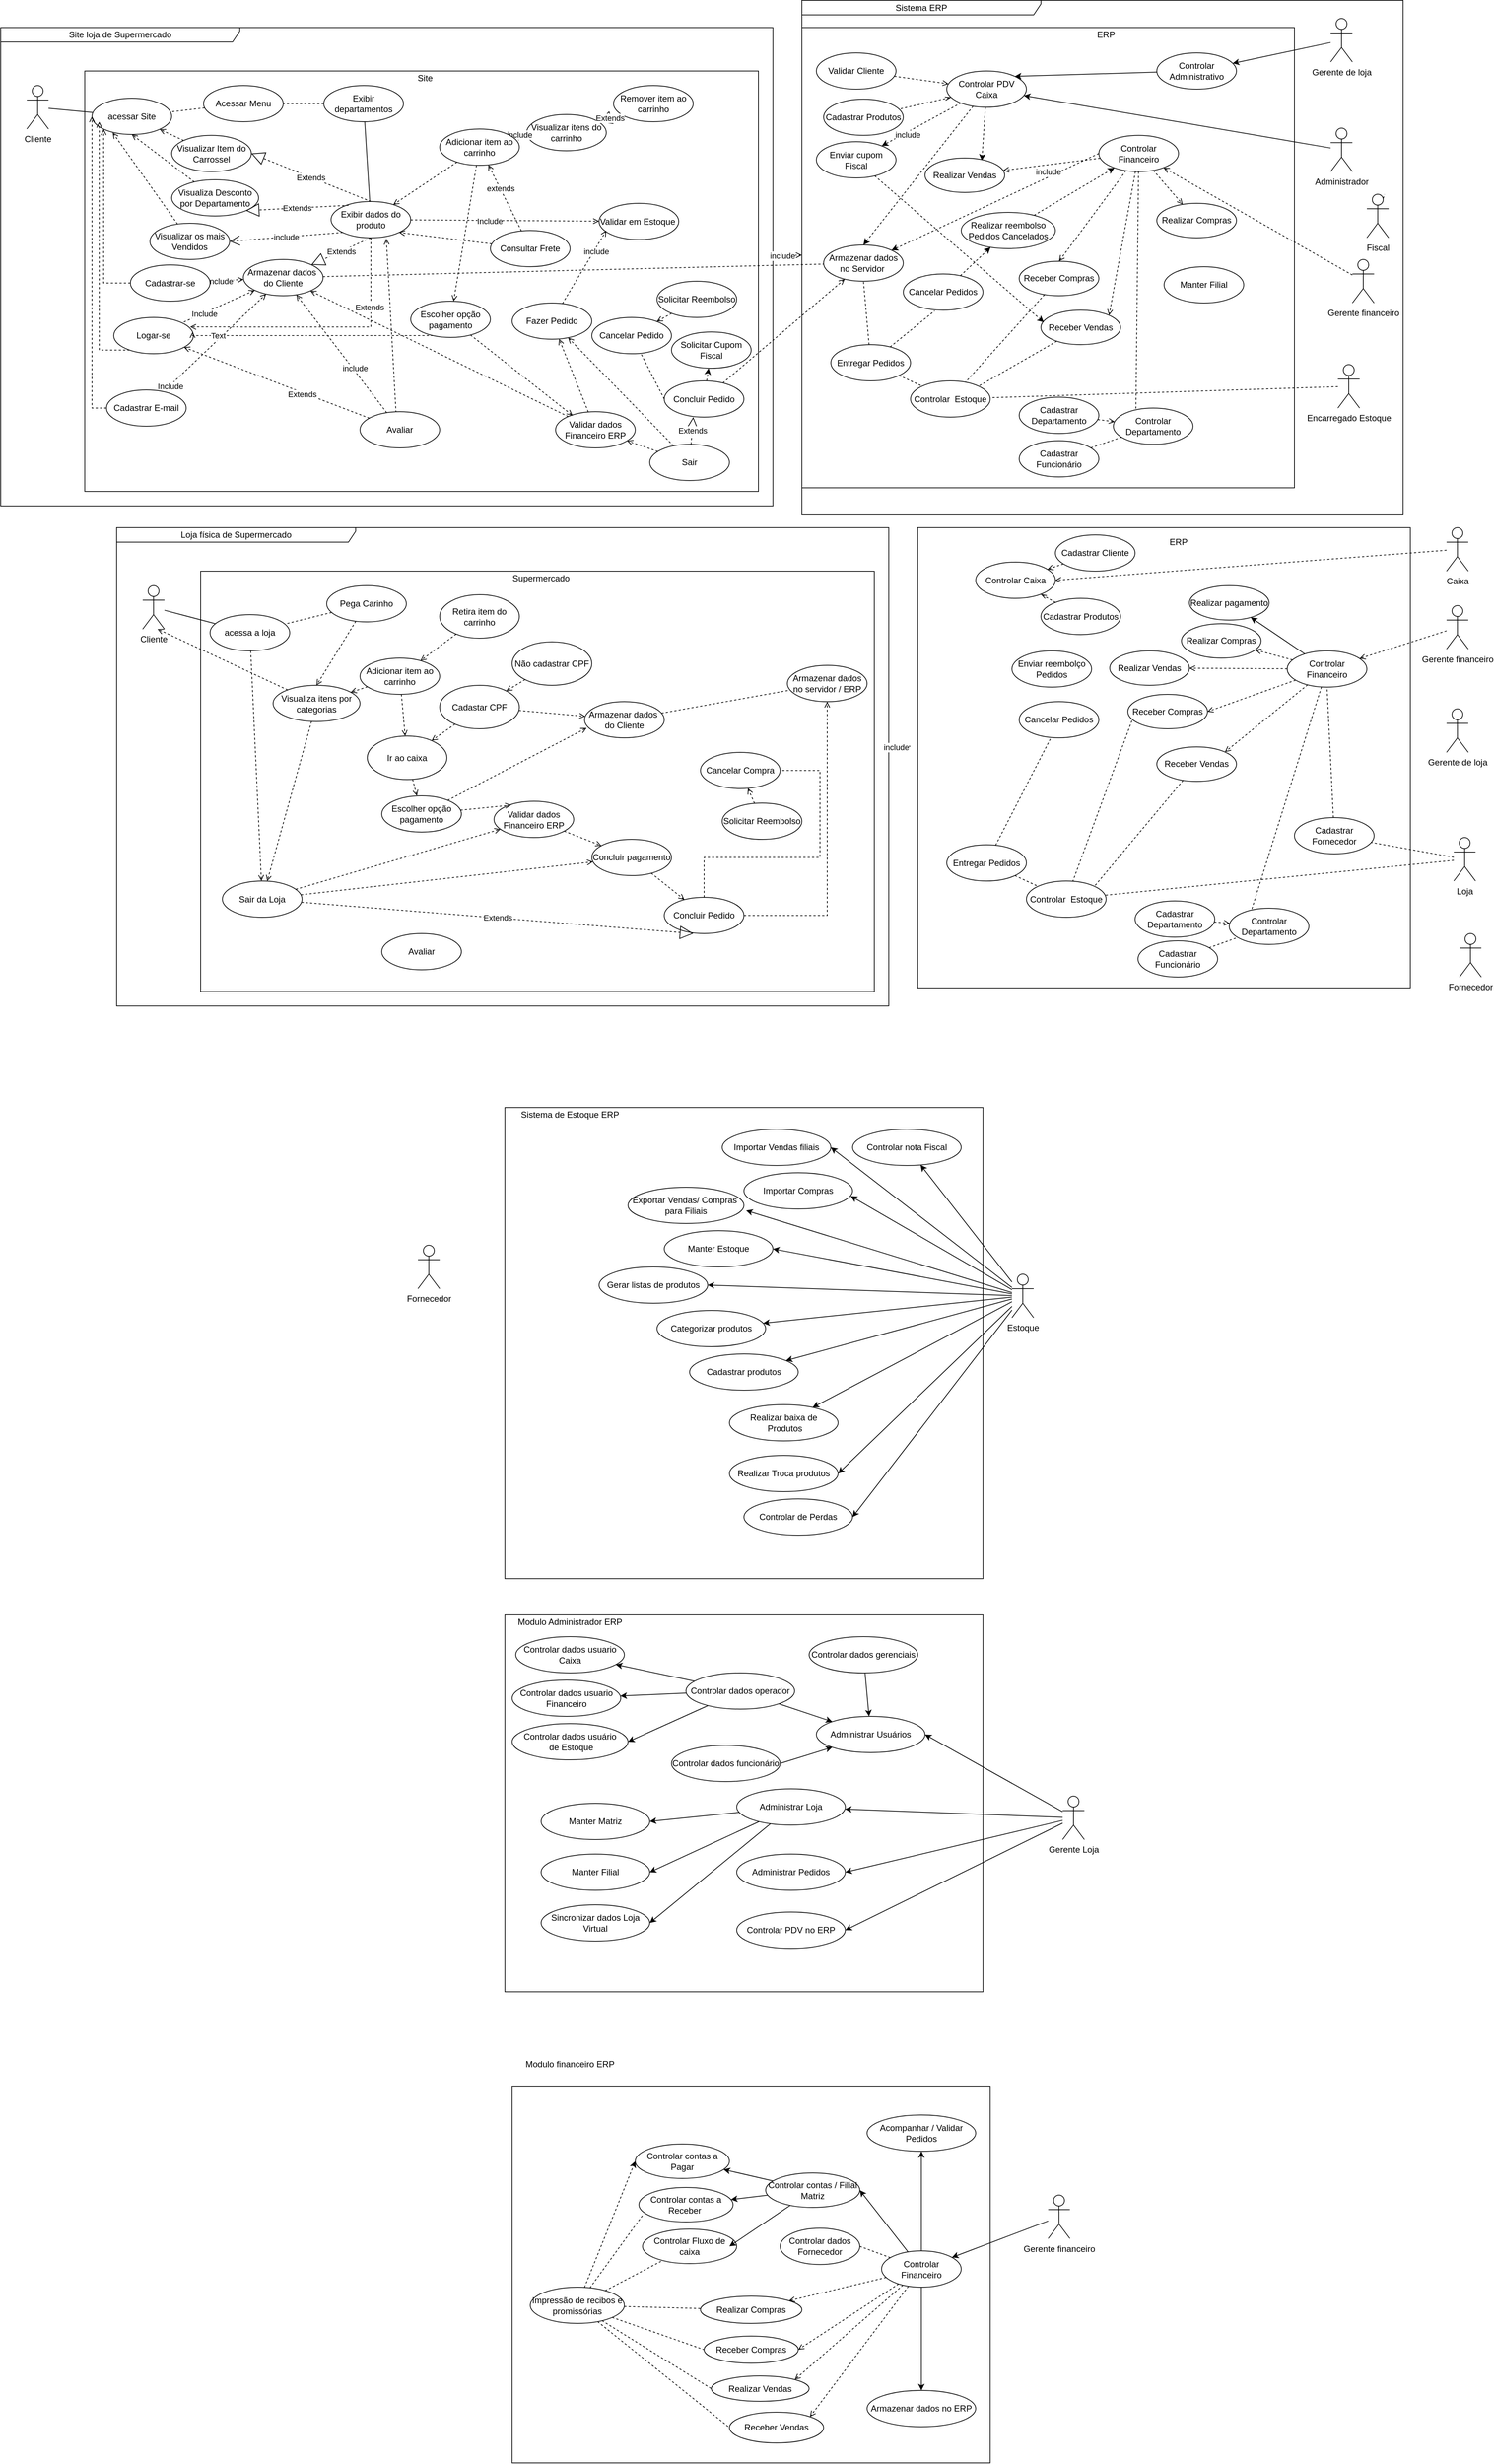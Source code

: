 <mxfile version="13.10.0" type="github">
  <diagram id="EkDo34qrDGZ_-z-unrCB" name="Page-1">
    <mxGraphModel dx="1296" dy="784" grid="1" gridSize="10" guides="1" tooltips="1" connect="1" arrows="1" fold="1" page="1" pageScale="1" pageWidth="827" pageHeight="1169" math="0" shadow="0">
      <root>
        <mxCell id="0" />
        <mxCell id="1" parent="0" />
        <mxCell id="EJIqz_CYbdoUF1vv5kKt-125" value="" style="rounded=0;whiteSpace=wrap;html=1;fillColor=none;" vertex="1" parent="1">
          <mxGeometry x="720" y="2260" width="660" height="520" as="geometry" />
        </mxCell>
        <mxCell id="EJIqz_CYbdoUF1vv5kKt-72" value="" style="rounded=0;whiteSpace=wrap;html=1;fillColor=none;" vertex="1" parent="1">
          <mxGeometry x="720" y="1560" width="660" height="650" as="geometry" />
        </mxCell>
        <mxCell id="3GYnURnb8D_fZ_eO1M6K-187" value="&lt;font style=&quot;vertical-align: inherit&quot;&gt;&lt;font style=&quot;vertical-align: inherit&quot;&gt;&lt;font style=&quot;vertical-align: inherit&quot;&gt;&lt;font style=&quot;vertical-align: inherit&quot;&gt;&lt;font style=&quot;vertical-align: inherit&quot;&gt;&lt;font style=&quot;vertical-align: inherit&quot;&gt;&lt;font style=&quot;vertical-align: inherit&quot;&gt;&lt;font style=&quot;vertical-align: inherit&quot;&gt;&lt;font style=&quot;vertical-align: inherit&quot;&gt;&lt;font style=&quot;vertical-align: inherit&quot;&gt;&lt;font style=&quot;vertical-align: inherit&quot;&gt;&lt;font style=&quot;vertical-align: inherit&quot;&gt;Sistema ERP&lt;/font&gt;&lt;/font&gt;&lt;/font&gt;&lt;/font&gt;&lt;/font&gt;&lt;/font&gt;&lt;/font&gt;&lt;/font&gt;&lt;/font&gt;&lt;/font&gt;&lt;/font&gt;&lt;/font&gt;" style="shape=umlFrame;whiteSpace=wrap;html=1;width=330;height=20;strokeColor=#000000;fillColor=none;" parent="1" vertex="1">
          <mxGeometry x="1130" y="32.5" width="830" height="710" as="geometry" />
        </mxCell>
        <mxCell id="3GYnURnb8D_fZ_eO1M6K-380" value="" style="rounded=0;whiteSpace=wrap;html=1;fillColor=none;" parent="1" vertex="1">
          <mxGeometry x="1130" y="70" width="680" height="635" as="geometry" />
        </mxCell>
        <mxCell id="9KBp4cft7S8GD2c59fNu-1" value="&lt;font style=&quot;vertical-align: inherit&quot;&gt;&lt;font style=&quot;vertical-align: inherit&quot;&gt;&lt;font style=&quot;vertical-align: inherit&quot;&gt;&lt;font style=&quot;vertical-align: inherit&quot;&gt;&lt;font style=&quot;vertical-align: inherit&quot;&gt;&lt;font style=&quot;vertical-align: inherit&quot;&gt;&lt;font style=&quot;vertical-align: inherit&quot;&gt;&lt;font style=&quot;vertical-align: inherit&quot;&gt;&lt;font style=&quot;vertical-align: inherit&quot;&gt;&lt;font style=&quot;vertical-align: inherit&quot;&gt;&lt;font style=&quot;vertical-align: inherit&quot;&gt;&lt;font style=&quot;vertical-align: inherit&quot;&gt;Site loja de Supermercado&lt;/font&gt;&lt;/font&gt;&lt;/font&gt;&lt;/font&gt;&lt;/font&gt;&lt;/font&gt;&lt;/font&gt;&lt;/font&gt;&lt;/font&gt;&lt;/font&gt;&lt;/font&gt;&lt;/font&gt;" style="shape=umlFrame;whiteSpace=wrap;html=1;width=330;height=20;strokeColor=#000000;" parent="1" vertex="1">
          <mxGeometry x="24" y="70" width="1066" height="660" as="geometry" />
        </mxCell>
        <mxCell id="3GYnURnb8D_fZ_eO1M6K-190" style="edgeStyle=none;rounded=0;orthogonalLoop=1;jettySize=auto;html=1;entryX=0;entryY=0.495;entryDx=0;entryDy=0;entryPerimeter=0;dashed=1;startArrow=none;startFill=0;endArrow=open;endFill=0;" parent="1" source="9KBp4cft7S8GD2c59fNu-1" target="3GYnURnb8D_fZ_eO1M6K-187" edge="1">
          <mxGeometry relative="1" as="geometry" />
        </mxCell>
        <mxCell id="3GYnURnb8D_fZ_eO1M6K-191" value="include" style="edgeLabel;html=1;align=center;verticalAlign=middle;resizable=0;points=[];" parent="3GYnURnb8D_fZ_eO1M6K-190" vertex="1" connectable="0">
          <mxGeometry x="-0.343" relative="1" as="geometry">
            <mxPoint as="offset" />
          </mxGeometry>
        </mxCell>
        <mxCell id="9KBp4cft7S8GD2c59fNu-2" value="" style="rounded=0;whiteSpace=wrap;html=1;fillColor=none;" parent="1" vertex="1">
          <mxGeometry x="140" y="130" width="930" height="580" as="geometry" />
        </mxCell>
        <mxCell id="9KBp4cft7S8GD2c59fNu-3" style="edgeStyle=none;rounded=0;orthogonalLoop=1;jettySize=auto;html=1;exitX=0;exitY=0;exitDx=0;exitDy=0;endArrow=none;endFill=0;" parent="1" edge="1">
          <mxGeometry relative="1" as="geometry">
            <mxPoint x="564.64" y="484" as="sourcePoint" />
            <mxPoint x="564.64" y="484" as="targetPoint" />
          </mxGeometry>
        </mxCell>
        <mxCell id="3GYnURnb8D_fZ_eO1M6K-130" style="edgeStyle=none;rounded=0;orthogonalLoop=1;jettySize=auto;html=1;endArrow=none;endFill=0;" parent="1" source="9KBp4cft7S8GD2c59fNu-12" target="3GYnURnb8D_fZ_eO1M6K-4" edge="1">
          <mxGeometry relative="1" as="geometry" />
        </mxCell>
        <mxCell id="9KBp4cft7S8GD2c59fNu-12" value="&lt;font style=&quot;vertical-align: inherit&quot;&gt;&lt;font style=&quot;vertical-align: inherit&quot;&gt;Cliente&lt;/font&gt;&lt;/font&gt;" style="shape=umlActor;verticalLabelPosition=bottom;verticalAlign=top;html=1;" parent="1" vertex="1">
          <mxGeometry x="60" y="150" width="30" height="60" as="geometry" />
        </mxCell>
        <mxCell id="3GYnURnb8D_fZ_eO1M6K-127" style="rounded=0;orthogonalLoop=1;jettySize=auto;html=1;dashed=1;endArrow=none;endFill=0;" parent="1" source="9KBp4cft7S8GD2c59fNu-13" target="3GYnURnb8D_fZ_eO1M6K-4" edge="1">
          <mxGeometry relative="1" as="geometry" />
        </mxCell>
        <mxCell id="9KBp4cft7S8GD2c59fNu-13" value="&lt;font style=&quot;vertical-align: inherit&quot;&gt;&lt;font style=&quot;vertical-align: inherit&quot;&gt;&lt;font style=&quot;vertical-align: inherit&quot;&gt;&lt;font style=&quot;vertical-align: inherit&quot;&gt;&lt;font style=&quot;vertical-align: inherit&quot;&gt;&lt;font style=&quot;vertical-align: inherit&quot;&gt;Acessar Menu&lt;/font&gt;&lt;/font&gt;&lt;/font&gt;&lt;/font&gt;&lt;/font&gt;&lt;/font&gt;" style="ellipse;whiteSpace=wrap;html=1;" parent="1" vertex="1">
          <mxGeometry x="304" y="150" width="110" height="50" as="geometry" />
        </mxCell>
        <mxCell id="3GYnURnb8D_fZ_eO1M6K-152" style="edgeStyle=none;rounded=0;orthogonalLoop=1;jettySize=auto;html=1;dashed=1;startArrow=none;startFill=0;endArrow=open;endFill=0;" parent="1" source="9KBp4cft7S8GD2c59fNu-14" target="3GYnURnb8D_fZ_eO1M6K-4" edge="1">
          <mxGeometry relative="1" as="geometry" />
        </mxCell>
        <mxCell id="9KBp4cft7S8GD2c59fNu-14" value="Visualizar Item do Carrossel" style="ellipse;whiteSpace=wrap;html=1;" parent="1" vertex="1">
          <mxGeometry x="260" y="218.75" width="110" height="50" as="geometry" />
        </mxCell>
        <mxCell id="9KBp4cft7S8GD2c59fNu-15" value="&lt;font style=&quot;vertical-align: inherit&quot;&gt;&lt;font style=&quot;vertical-align: inherit&quot;&gt;&lt;font style=&quot;vertical-align: inherit&quot;&gt;&lt;font style=&quot;vertical-align: inherit&quot;&gt;&lt;font style=&quot;vertical-align: inherit&quot;&gt;&lt;font style=&quot;vertical-align: inherit&quot;&gt;&lt;font style=&quot;vertical-align: inherit&quot;&gt;&lt;font style=&quot;vertical-align: inherit&quot;&gt;Visualizar itens do carrinho&lt;/font&gt;&lt;/font&gt;&lt;/font&gt;&lt;/font&gt;&lt;/font&gt;&lt;/font&gt;&lt;/font&gt;&lt;/font&gt;" style="ellipse;whiteSpace=wrap;html=1;" parent="1" vertex="1">
          <mxGeometry x="750" y="190" width="110" height="50" as="geometry" />
        </mxCell>
        <mxCell id="3GYnURnb8D_fZ_eO1M6K-144" style="edgeStyle=none;rounded=0;orthogonalLoop=1;jettySize=auto;html=1;dashed=1;startArrow=none;startFill=0;endArrow=open;endFill=0;" parent="1" source="9KBp4cft7S8GD2c59fNu-16" target="9KBp4cft7S8GD2c59fNu-21" edge="1">
          <mxGeometry relative="1" as="geometry" />
        </mxCell>
        <mxCell id="3GYnURnb8D_fZ_eO1M6K-145" value="include" style="edgeLabel;html=1;align=center;verticalAlign=middle;resizable=0;points=[];" parent="3GYnURnb8D_fZ_eO1M6K-144" vertex="1" connectable="0">
          <mxGeometry x="-0.38" relative="1" as="geometry">
            <mxPoint as="offset" />
          </mxGeometry>
        </mxCell>
        <mxCell id="3GYnURnb8D_fZ_eO1M6K-155" style="edgeStyle=orthogonalEdgeStyle;rounded=0;orthogonalLoop=1;jettySize=auto;html=1;entryX=0;entryY=1;entryDx=0;entryDy=0;dashed=1;startArrow=none;startFill=0;endArrow=open;endFill=0;exitX=0;exitY=0.5;exitDx=0;exitDy=0;" parent="1" source="9KBp4cft7S8GD2c59fNu-16" target="3GYnURnb8D_fZ_eO1M6K-4" edge="1">
          <mxGeometry relative="1" as="geometry">
            <Array as="points">
              <mxPoint x="166" y="423" />
            </Array>
          </mxGeometry>
        </mxCell>
        <mxCell id="9KBp4cft7S8GD2c59fNu-16" value="&lt;font style=&quot;vertical-align: inherit&quot;&gt;&lt;font style=&quot;vertical-align: inherit&quot;&gt;&lt;font style=&quot;vertical-align: inherit&quot;&gt;&lt;font style=&quot;vertical-align: inherit&quot;&gt;&lt;font style=&quot;vertical-align: inherit&quot;&gt;&lt;font style=&quot;vertical-align: inherit&quot;&gt;&lt;font style=&quot;vertical-align: inherit&quot;&gt;&lt;font style=&quot;vertical-align: inherit&quot;&gt;Cadastrar-se&lt;/font&gt;&lt;/font&gt;&lt;/font&gt;&lt;/font&gt;&lt;/font&gt;&lt;/font&gt;&lt;/font&gt;&lt;/font&gt;" style="ellipse;whiteSpace=wrap;html=1;" parent="1" vertex="1">
          <mxGeometry x="203" y="397.5" width="110" height="50" as="geometry" />
        </mxCell>
        <mxCell id="3GYnURnb8D_fZ_eO1M6K-153" style="edgeStyle=none;rounded=0;orthogonalLoop=1;jettySize=auto;html=1;entryX=0.5;entryY=1;entryDx=0;entryDy=0;dashed=1;startArrow=none;startFill=0;endArrow=open;endFill=0;" parent="1" source="9KBp4cft7S8GD2c59fNu-17" target="3GYnURnb8D_fZ_eO1M6K-4" edge="1">
          <mxGeometry relative="1" as="geometry" />
        </mxCell>
        <mxCell id="9KBp4cft7S8GD2c59fNu-17" value="&lt;font style=&quot;vertical-align: inherit&quot;&gt;&lt;font style=&quot;vertical-align: inherit&quot;&gt;&lt;font style=&quot;vertical-align: inherit&quot;&gt;&lt;font style=&quot;vertical-align: inherit&quot;&gt;Visualiza Desconto por Departamento&lt;/font&gt;&lt;/font&gt;&lt;/font&gt;&lt;/font&gt;" style="ellipse;whiteSpace=wrap;html=1;" parent="1" vertex="1">
          <mxGeometry x="260" y="280" width="120" height="50" as="geometry" />
        </mxCell>
        <mxCell id="3GYnURnb8D_fZ_eO1M6K-161" style="edgeStyle=none;rounded=0;orthogonalLoop=1;jettySize=auto;html=1;dashed=1;startArrow=none;startFill=0;endArrow=open;endFill=0;" parent="1" source="9KBp4cft7S8GD2c59fNu-18" target="3GYnURnb8D_fZ_eO1M6K-126" edge="1">
          <mxGeometry relative="1" as="geometry" />
        </mxCell>
        <mxCell id="3GYnURnb8D_fZ_eO1M6K-162" value="Include" style="edgeLabel;html=1;align=center;verticalAlign=middle;resizable=0;points=[];" parent="3GYnURnb8D_fZ_eO1M6K-161" vertex="1" connectable="0">
          <mxGeometry x="-0.165" y="-1" relative="1" as="geometry">
            <mxPoint as="offset" />
          </mxGeometry>
        </mxCell>
        <mxCell id="3GYnURnb8D_fZ_eO1M6K-167" style="edgeStyle=orthogonalEdgeStyle;rounded=0;orthogonalLoop=1;jettySize=auto;html=1;entryX=0.96;entryY=0.261;entryDx=0;entryDy=0;entryPerimeter=0;dashed=1;startArrow=none;startFill=0;endArrow=open;endFill=0;" parent="1" source="9KBp4cft7S8GD2c59fNu-18" target="3GYnURnb8D_fZ_eO1M6K-138" edge="1">
          <mxGeometry relative="1" as="geometry">
            <Array as="points">
              <mxPoint x="535" y="483" />
            </Array>
          </mxGeometry>
        </mxCell>
        <mxCell id="3GYnURnb8D_fZ_eO1M6K-168" value="Extends" style="edgeLabel;html=1;align=center;verticalAlign=middle;resizable=0;points=[];" parent="3GYnURnb8D_fZ_eO1M6K-167" vertex="1" connectable="0">
          <mxGeometry x="-0.486" y="-2" relative="1" as="geometry">
            <mxPoint as="offset" />
          </mxGeometry>
        </mxCell>
        <mxCell id="9KBp4cft7S8GD2c59fNu-18" value="Exibir dados do produto" style="ellipse;whiteSpace=wrap;html=1;" parent="1" vertex="1">
          <mxGeometry x="480" y="310" width="110" height="50" as="geometry" />
        </mxCell>
        <mxCell id="3GYnURnb8D_fZ_eO1M6K-203" style="edgeStyle=none;rounded=0;orthogonalLoop=1;jettySize=auto;html=1;dashed=1;startArrow=none;startFill=0;endArrow=open;endFill=0;" parent="1" source="9KBp4cft7S8GD2c59fNu-19" target="3GYnURnb8D_fZ_eO1M6K-216" edge="1">
          <mxGeometry relative="1" as="geometry" />
        </mxCell>
        <mxCell id="3GYnURnb8D_fZ_eO1M6K-229" style="rounded=0;orthogonalLoop=1;jettySize=auto;html=1;dashed=1;startArrow=none;startFill=0;endArrow=none;endFill=0;exitX=0;exitY=0.5;exitDx=0;exitDy=0;" parent="1" source="9KBp4cft7S8GD2c59fNu-19" target="3GYnURnb8D_fZ_eO1M6K-227" edge="1">
          <mxGeometry relative="1" as="geometry" />
        </mxCell>
        <mxCell id="EJIqz_CYbdoUF1vv5kKt-8" style="edgeStyle=none;rounded=0;orthogonalLoop=1;jettySize=auto;html=1;dashed=1;" edge="1" parent="1" source="9KBp4cft7S8GD2c59fNu-19" target="EJIqz_CYbdoUF1vv5kKt-7">
          <mxGeometry relative="1" as="geometry" />
        </mxCell>
        <mxCell id="9KBp4cft7S8GD2c59fNu-19" value="&lt;font style=&quot;vertical-align: inherit&quot;&gt;&lt;font style=&quot;vertical-align: inherit&quot;&gt;&lt;font style=&quot;vertical-align: inherit&quot;&gt;&lt;font style=&quot;vertical-align: inherit&quot;&gt;Concluir Pedido&lt;/font&gt;&lt;/font&gt;&lt;/font&gt;&lt;/font&gt;" style="ellipse;whiteSpace=wrap;html=1;" parent="1" vertex="1">
          <mxGeometry x="940" y="557.5" width="110" height="50" as="geometry" />
        </mxCell>
        <mxCell id="3GYnURnb8D_fZ_eO1M6K-154" style="edgeStyle=none;rounded=0;orthogonalLoop=1;jettySize=auto;html=1;dashed=1;startArrow=none;startFill=0;endArrow=open;endFill=0;entryX=0.26;entryY=0.951;entryDx=0;entryDy=0;entryPerimeter=0;" parent="1" source="9KBp4cft7S8GD2c59fNu-20" target="3GYnURnb8D_fZ_eO1M6K-4" edge="1">
          <mxGeometry relative="1" as="geometry" />
        </mxCell>
        <mxCell id="9KBp4cft7S8GD2c59fNu-20" value="&lt;font style=&quot;vertical-align: inherit&quot;&gt;&lt;font style=&quot;vertical-align: inherit&quot;&gt;&lt;font style=&quot;vertical-align: inherit&quot;&gt;&lt;font style=&quot;vertical-align: inherit&quot;&gt;&lt;font style=&quot;vertical-align: inherit&quot;&gt;&lt;font style=&quot;vertical-align: inherit&quot;&gt;Visualizar os mais Vendidos&lt;/font&gt;&lt;/font&gt;&lt;/font&gt;&lt;/font&gt;&lt;/font&gt;&lt;/font&gt;" style="ellipse;whiteSpace=wrap;html=1;" parent="1" vertex="1">
          <mxGeometry x="230" y="340" width="110" height="50" as="geometry" />
        </mxCell>
        <mxCell id="3GYnURnb8D_fZ_eO1M6K-140" style="edgeStyle=none;rounded=0;orthogonalLoop=1;jettySize=auto;html=1;endArrow=none;endFill=0;dashed=1;startArrow=open;startFill=0;" parent="1" source="9KBp4cft7S8GD2c59fNu-21" target="3GYnURnb8D_fZ_eO1M6K-138" edge="1">
          <mxGeometry relative="1" as="geometry" />
        </mxCell>
        <mxCell id="3GYnURnb8D_fZ_eO1M6K-141" value="Include" style="edgeLabel;html=1;align=center;verticalAlign=middle;resizable=0;points=[];" parent="3GYnURnb8D_fZ_eO1M6K-140" vertex="1" connectable="0">
          <mxGeometry x="0.404" y="1" relative="1" as="geometry">
            <mxPoint as="offset" />
          </mxGeometry>
        </mxCell>
        <mxCell id="3GYnURnb8D_fZ_eO1M6K-217" style="edgeStyle=none;rounded=0;orthogonalLoop=1;jettySize=auto;html=1;dashed=1;startArrow=none;startFill=0;endArrow=none;endFill=0;" parent="1" source="9KBp4cft7S8GD2c59fNu-21" target="3GYnURnb8D_fZ_eO1M6K-216" edge="1">
          <mxGeometry relative="1" as="geometry" />
        </mxCell>
        <mxCell id="9KBp4cft7S8GD2c59fNu-21" value="&lt;font style=&quot;vertical-align: inherit&quot;&gt;&lt;font style=&quot;vertical-align: inherit&quot;&gt;&lt;font style=&quot;vertical-align: inherit&quot;&gt;&lt;font style=&quot;vertical-align: inherit&quot;&gt;Armazenar dados&amp;nbsp; do Cliente&lt;/font&gt;&lt;/font&gt;&lt;/font&gt;&lt;/font&gt;" style="ellipse;whiteSpace=wrap;html=1;" parent="1" vertex="1">
          <mxGeometry x="359" y="390" width="110" height="50" as="geometry" />
        </mxCell>
        <mxCell id="9KBp4cft7S8GD2c59fNu-22" value="Extends" style="endArrow=block;endSize=16;endFill=0;html=1;dashed=1;exitX=0.5;exitY=1;exitDx=0;exitDy=0;" parent="1" source="9KBp4cft7S8GD2c59fNu-18" target="9KBp4cft7S8GD2c59fNu-21" edge="1">
          <mxGeometry width="160" relative="1" as="geometry">
            <mxPoint x="440" y="340" as="sourcePoint" />
            <mxPoint x="530" y="345" as="targetPoint" />
          </mxGeometry>
        </mxCell>
        <mxCell id="9KBp4cft7S8GD2c59fNu-26" value="include" style="endArrow=open;endSize=12;dashed=1;html=1;exitX=0;exitY=1;exitDx=0;exitDy=0;entryX=1;entryY=0.5;entryDx=0;entryDy=0;" parent="1" source="9KBp4cft7S8GD2c59fNu-18" target="9KBp4cft7S8GD2c59fNu-20" edge="1">
          <mxGeometry width="160" relative="1" as="geometry">
            <mxPoint x="360" y="515" as="sourcePoint" />
            <mxPoint x="440" y="375" as="targetPoint" />
          </mxGeometry>
        </mxCell>
        <mxCell id="9KBp4cft7S8GD2c59fNu-27" value="include" style="endArrow=open;endSize=12;dashed=1;html=1;entryX=0;entryY=0.5;entryDx=0;entryDy=0;" parent="1" source="3GYnURnb8D_fZ_eO1M6K-135" target="9KBp4cft7S8GD2c59fNu-15" edge="1">
          <mxGeometry width="160" relative="1" as="geometry">
            <mxPoint x="533.01" y="371" as="sourcePoint" />
            <mxPoint x="407.891" y="437.322" as="targetPoint" />
          </mxGeometry>
        </mxCell>
        <mxCell id="3GYnURnb8D_fZ_eO1M6K-172" style="rounded=0;orthogonalLoop=1;jettySize=auto;html=1;dashed=1;startArrow=none;startFill=0;endArrow=open;endFill=0;" parent="1" source="9KBp4cft7S8GD2c59fNu-28" target="3GYnURnb8D_fZ_eO1M6K-171" edge="1">
          <mxGeometry relative="1" as="geometry" />
        </mxCell>
        <mxCell id="3GYnURnb8D_fZ_eO1M6K-186" style="edgeStyle=none;rounded=0;orthogonalLoop=1;jettySize=auto;html=1;dashed=1;startArrow=none;startFill=0;endArrow=open;endFill=0;" parent="1" source="9KBp4cft7S8GD2c59fNu-28" target="3GYnURnb8D_fZ_eO1M6K-158" edge="1">
          <mxGeometry relative="1" as="geometry" />
        </mxCell>
        <mxCell id="9KBp4cft7S8GD2c59fNu-28" value="&lt;font style=&quot;vertical-align: inherit&quot;&gt;&lt;font style=&quot;vertical-align: inherit&quot;&gt;&lt;font style=&quot;vertical-align: inherit&quot;&gt;&lt;font style=&quot;vertical-align: inherit&quot;&gt;Sair&lt;/font&gt;&lt;/font&gt;&lt;/font&gt;&lt;/font&gt;" style="ellipse;whiteSpace=wrap;html=1;" parent="1" vertex="1">
          <mxGeometry x="920" y="645" width="110" height="50" as="geometry" />
        </mxCell>
        <mxCell id="9KBp4cft7S8GD2c59fNu-29" value="Extends" style="endArrow=block;endSize=16;endFill=0;html=1;dashed=1;entryX=0.364;entryY=1;entryDx=0;entryDy=0;entryPerimeter=0;" parent="1" source="9KBp4cft7S8GD2c59fNu-28" target="9KBp4cft7S8GD2c59fNu-19" edge="1">
          <mxGeometry width="160" relative="1" as="geometry">
            <mxPoint x="290" y="390" as="sourcePoint" />
            <mxPoint x="450" y="390" as="targetPoint" />
          </mxGeometry>
        </mxCell>
        <mxCell id="9KBp4cft7S8GD2c59fNu-30" value="Extends" style="endArrow=block;endSize=16;endFill=0;html=1;dashed=1;entryX=1;entryY=1;entryDx=0;entryDy=0;exitX=0.22;exitY=0.105;exitDx=0;exitDy=0;exitPerimeter=0;" parent="1" source="9KBp4cft7S8GD2c59fNu-18" target="9KBp4cft7S8GD2c59fNu-17" edge="1">
          <mxGeometry width="160" relative="1" as="geometry">
            <mxPoint x="530.0" y="310" as="sourcePoint" />
            <mxPoint x="580.793" y="430.848" as="targetPoint" />
          </mxGeometry>
        </mxCell>
        <mxCell id="9KBp4cft7S8GD2c59fNu-32" value="Extends" style="endArrow=block;endSize=16;endFill=0;html=1;dashed=1;entryX=1;entryY=0.5;entryDx=0;entryDy=0;exitX=0.5;exitY=0;exitDx=0;exitDy=0;" parent="1" source="9KBp4cft7S8GD2c59fNu-18" target="9KBp4cft7S8GD2c59fNu-14" edge="1">
          <mxGeometry width="160" relative="1" as="geometry">
            <mxPoint x="494.2" y="335.25" as="sourcePoint" />
            <mxPoint x="473.891" y="242.678" as="targetPoint" />
          </mxGeometry>
        </mxCell>
        <mxCell id="3GYnURnb8D_fZ_eO1M6K-1" value="&lt;font style=&quot;vertical-align: inherit&quot;&gt;&lt;font style=&quot;vertical-align: inherit&quot;&gt;Site&lt;/font&gt;&lt;/font&gt;" style="text;html=1;strokeColor=none;fillColor=none;align=center;verticalAlign=middle;whiteSpace=wrap;rounded=0;" parent="1" vertex="1">
          <mxGeometry x="590" y="130" width="40" height="20" as="geometry" />
        </mxCell>
        <mxCell id="3GYnURnb8D_fZ_eO1M6K-4" value="&lt;font style=&quot;vertical-align: inherit&quot;&gt;&lt;font style=&quot;vertical-align: inherit&quot;&gt;acessar Site&lt;/font&gt;&lt;/font&gt;" style="ellipse;whiteSpace=wrap;html=1;" parent="1" vertex="1">
          <mxGeometry x="150" y="167.5" width="110" height="50" as="geometry" />
        </mxCell>
        <mxCell id="3GYnURnb8D_fZ_eO1M6K-7" style="edgeStyle=none;rounded=0;orthogonalLoop=1;jettySize=auto;html=1;exitX=0;exitY=0;exitDx=0;exitDy=0;endArrow=none;endFill=0;" parent="1" edge="1">
          <mxGeometry relative="1" as="geometry">
            <mxPoint x="1504.64" y="434" as="sourcePoint" />
            <mxPoint x="1504.64" y="434" as="targetPoint" />
          </mxGeometry>
        </mxCell>
        <mxCell id="3GYnURnb8D_fZ_eO1M6K-9" value="&lt;font style=&quot;vertical-align: inherit&quot;&gt;&lt;font style=&quot;vertical-align: inherit&quot;&gt;Cadastrar Produtos&lt;/font&gt;&lt;/font&gt;" style="ellipse;whiteSpace=wrap;html=1;" parent="1" vertex="1">
          <mxGeometry x="1160" y="168.75" width="110" height="50" as="geometry" />
        </mxCell>
        <mxCell id="3GYnURnb8D_fZ_eO1M6K-29" value="&lt;font style=&quot;vertical-align: inherit&quot;&gt;&lt;font style=&quot;vertical-align: inherit&quot;&gt;&lt;font style=&quot;vertical-align: inherit&quot;&gt;&lt;font style=&quot;vertical-align: inherit&quot;&gt;ERP&lt;/font&gt;&lt;/font&gt;&lt;/font&gt;&lt;/font&gt;" style="text;html=1;strokeColor=none;fillColor=none;align=center;verticalAlign=middle;whiteSpace=wrap;rounded=0;" parent="1" vertex="1">
          <mxGeometry x="1530" y="70" width="40" height="20" as="geometry" />
        </mxCell>
        <mxCell id="EJIqz_CYbdoUF1vv5kKt-146" style="edgeStyle=none;rounded=0;orthogonalLoop=1;jettySize=auto;html=1;" edge="1" parent="1" source="3GYnURnb8D_fZ_eO1M6K-30" target="3GYnURnb8D_fZ_eO1M6K-40">
          <mxGeometry relative="1" as="geometry" />
        </mxCell>
        <mxCell id="3GYnURnb8D_fZ_eO1M6K-30" value="&lt;font style=&quot;vertical-align: inherit&quot;&gt;&lt;font style=&quot;vertical-align: inherit&quot;&gt;Administrador&lt;/font&gt;&lt;/font&gt;" style="shape=umlActor;verticalLabelPosition=bottom;verticalAlign=top;html=1;outlineConnect=0;" parent="1" vertex="1">
          <mxGeometry x="1860" y="208.75" width="30" height="60" as="geometry" />
        </mxCell>
        <mxCell id="3GYnURnb8D_fZ_eO1M6K-32" value="&lt;font style=&quot;vertical-align: inherit&quot;&gt;&lt;font style=&quot;vertical-align: inherit&quot;&gt;&lt;font style=&quot;vertical-align: inherit&quot;&gt;&lt;font style=&quot;vertical-align: inherit&quot;&gt;Fiscal&lt;/font&gt;&lt;/font&gt;&lt;/font&gt;&lt;/font&gt;" style="shape=umlActor;verticalLabelPosition=bottom;verticalAlign=top;html=1;outlineConnect=0;" parent="1" vertex="1">
          <mxGeometry x="1910" y="300" width="30" height="60" as="geometry" />
        </mxCell>
        <mxCell id="3GYnURnb8D_fZ_eO1M6K-200" style="edgeStyle=none;rounded=0;orthogonalLoop=1;jettySize=auto;html=1;dashed=1;startArrow=none;startFill=0;endArrow=open;endFill=0;" parent="1" source="3GYnURnb8D_fZ_eO1M6K-36" target="3GYnURnb8D_fZ_eO1M6K-52" edge="1">
          <mxGeometry relative="1" as="geometry" />
        </mxCell>
        <mxCell id="3GYnURnb8D_fZ_eO1M6K-201" style="edgeStyle=none;rounded=0;orthogonalLoop=1;jettySize=auto;html=1;dashed=1;startArrow=none;startFill=0;endArrow=open;endFill=0;" parent="1" source="3GYnURnb8D_fZ_eO1M6K-36" target="3GYnURnb8D_fZ_eO1M6K-53" edge="1">
          <mxGeometry relative="1" as="geometry" />
        </mxCell>
        <mxCell id="3GYnURnb8D_fZ_eO1M6K-214" style="edgeStyle=none;rounded=0;orthogonalLoop=1;jettySize=auto;html=1;entryX=0.5;entryY=0;entryDx=0;entryDy=0;dashed=1;startArrow=none;startFill=0;endArrow=open;endFill=0;" parent="1" source="3GYnURnb8D_fZ_eO1M6K-36" target="3GYnURnb8D_fZ_eO1M6K-210" edge="1">
          <mxGeometry relative="1" as="geometry" />
        </mxCell>
        <mxCell id="3GYnURnb8D_fZ_eO1M6K-215" style="edgeStyle=none;rounded=0;orthogonalLoop=1;jettySize=auto;html=1;entryX=1;entryY=0;entryDx=0;entryDy=0;dashed=1;startArrow=none;startFill=0;endArrow=open;endFill=0;" parent="1" source="3GYnURnb8D_fZ_eO1M6K-36" target="3GYnURnb8D_fZ_eO1M6K-211" edge="1">
          <mxGeometry relative="1" as="geometry" />
        </mxCell>
        <mxCell id="3GYnURnb8D_fZ_eO1M6K-238" style="edgeStyle=none;rounded=0;orthogonalLoop=1;jettySize=auto;html=1;dashed=1;startArrow=none;startFill=0;endArrow=none;endFill=0;entryX=0.283;entryY=0.027;entryDx=0;entryDy=0;entryPerimeter=0;" parent="1" source="3GYnURnb8D_fZ_eO1M6K-36" target="3GYnURnb8D_fZ_eO1M6K-205" edge="1">
          <mxGeometry relative="1" as="geometry" />
        </mxCell>
        <mxCell id="EJIqz_CYbdoUF1vv5kKt-13" style="edgeStyle=none;rounded=0;orthogonalLoop=1;jettySize=auto;html=1;entryX=1;entryY=0;entryDx=0;entryDy=0;dashed=1;exitX=0;exitY=0.5;exitDx=0;exitDy=0;" edge="1" parent="1" source="3GYnURnb8D_fZ_eO1M6K-36" target="3GYnURnb8D_fZ_eO1M6K-216">
          <mxGeometry relative="1" as="geometry" />
        </mxCell>
        <mxCell id="EJIqz_CYbdoUF1vv5kKt-14" value="include" style="edgeLabel;html=1;align=center;verticalAlign=middle;resizable=0;points=[];" vertex="1" connectable="0" parent="EJIqz_CYbdoUF1vv5kKt-13">
          <mxGeometry x="0.269" y="3" relative="1" as="geometry">
            <mxPoint x="109.95" y="-62.32" as="offset" />
          </mxGeometry>
        </mxCell>
        <mxCell id="3GYnURnb8D_fZ_eO1M6K-36" value="&lt;font style=&quot;vertical-align: inherit&quot;&gt;&lt;font style=&quot;vertical-align: inherit&quot;&gt;Controlar Financeiro&lt;/font&gt;&lt;/font&gt;" style="ellipse;whiteSpace=wrap;html=1;" parent="1" vertex="1">
          <mxGeometry x="1540" y="218.75" width="110" height="50" as="geometry" />
        </mxCell>
        <mxCell id="3GYnURnb8D_fZ_eO1M6K-37" value="&lt;font style=&quot;vertical-align: inherit&quot;&gt;&lt;font style=&quot;vertical-align: inherit&quot;&gt;&lt;font style=&quot;vertical-align: inherit&quot;&gt;&lt;font style=&quot;vertical-align: inherit&quot;&gt;&lt;font style=&quot;vertical-align: inherit&quot;&gt;&lt;font style=&quot;vertical-align: inherit&quot;&gt;Controlar&amp;nbsp; Estoque&lt;/font&gt;&lt;/font&gt;&lt;/font&gt;&lt;/font&gt;&lt;/font&gt;&lt;/font&gt;" style="ellipse;whiteSpace=wrap;html=1;" parent="1" vertex="1">
          <mxGeometry x="1280" y="557.5" width="110" height="50" as="geometry" />
        </mxCell>
        <mxCell id="3GYnURnb8D_fZ_eO1M6K-202" style="edgeStyle=none;rounded=0;orthogonalLoop=1;jettySize=auto;html=1;dashed=1;startArrow=openThin;startFill=0;endArrow=none;endFill=0;" parent="1" source="3GYnURnb8D_fZ_eO1M6K-40" target="3GYnURnb8D_fZ_eO1M6K-9" edge="1">
          <mxGeometry relative="1" as="geometry" />
        </mxCell>
        <mxCell id="EJIqz_CYbdoUF1vv5kKt-12" style="edgeStyle=none;rounded=0;orthogonalLoop=1;jettySize=auto;html=1;entryX=0.5;entryY=0;entryDx=0;entryDy=0;dashed=1;" edge="1" parent="1" source="3GYnURnb8D_fZ_eO1M6K-40" target="3GYnURnb8D_fZ_eO1M6K-216">
          <mxGeometry relative="1" as="geometry" />
        </mxCell>
        <mxCell id="EJIqz_CYbdoUF1vv5kKt-17" style="edgeStyle=none;rounded=0;orthogonalLoop=1;jettySize=auto;html=1;entryX=0.713;entryY=0.074;entryDx=0;entryDy=0;entryPerimeter=0;dashed=1;" edge="1" parent="1" source="3GYnURnb8D_fZ_eO1M6K-40" target="3GYnURnb8D_fZ_eO1M6K-53">
          <mxGeometry relative="1" as="geometry" />
        </mxCell>
        <mxCell id="EJIqz_CYbdoUF1vv5kKt-20" style="edgeStyle=none;rounded=0;orthogonalLoop=1;jettySize=auto;html=1;dashed=1;" edge="1" parent="1" source="3GYnURnb8D_fZ_eO1M6K-40" target="EJIqz_CYbdoUF1vv5kKt-5">
          <mxGeometry relative="1" as="geometry" />
        </mxCell>
        <mxCell id="EJIqz_CYbdoUF1vv5kKt-21" value="include" style="edgeLabel;html=1;align=center;verticalAlign=middle;resizable=0;points=[];" vertex="1" connectable="0" parent="EJIqz_CYbdoUF1vv5kKt-20">
          <mxGeometry x="0.388" y="3" relative="1" as="geometry">
            <mxPoint as="offset" />
          </mxGeometry>
        </mxCell>
        <mxCell id="3GYnURnb8D_fZ_eO1M6K-40" value="&lt;font style=&quot;vertical-align: inherit&quot;&gt;&lt;font style=&quot;vertical-align: inherit&quot;&gt;&lt;font style=&quot;vertical-align: inherit&quot;&gt;&lt;font style=&quot;vertical-align: inherit&quot;&gt;&lt;font style=&quot;vertical-align: inherit&quot;&gt;&lt;font style=&quot;vertical-align: inherit&quot;&gt;&lt;font style=&quot;vertical-align: inherit&quot;&gt;&lt;font style=&quot;vertical-align: inherit&quot;&gt;Controlar PDV Caixa&lt;/font&gt;&lt;/font&gt;&lt;/font&gt;&lt;/font&gt;&lt;/font&gt;&lt;/font&gt;&lt;/font&gt;&lt;/font&gt;" style="ellipse;whiteSpace=wrap;html=1;" parent="1" vertex="1">
          <mxGeometry x="1330" y="130" width="110" height="50" as="geometry" />
        </mxCell>
        <mxCell id="3GYnURnb8D_fZ_eO1M6K-221" style="edgeStyle=none;rounded=0;orthogonalLoop=1;jettySize=auto;html=1;entryX=0.5;entryY=1;entryDx=0;entryDy=0;dashed=1;startArrow=none;startFill=0;endArrow=none;endFill=0;" parent="1" source="3GYnURnb8D_fZ_eO1M6K-42" target="3GYnURnb8D_fZ_eO1M6K-216" edge="1">
          <mxGeometry relative="1" as="geometry" />
        </mxCell>
        <mxCell id="3GYnURnb8D_fZ_eO1M6K-222" style="edgeStyle=none;rounded=0;orthogonalLoop=1;jettySize=auto;html=1;dashed=1;startArrow=none;startFill=0;endArrow=none;endFill=0;" parent="1" source="3GYnURnb8D_fZ_eO1M6K-42" target="3GYnURnb8D_fZ_eO1M6K-37" edge="1">
          <mxGeometry relative="1" as="geometry" />
        </mxCell>
        <mxCell id="3GYnURnb8D_fZ_eO1M6K-226" style="rounded=0;orthogonalLoop=1;jettySize=auto;html=1;entryX=0.394;entryY=1.016;entryDx=0;entryDy=0;dashed=1;startArrow=none;startFill=0;endArrow=none;endFill=0;entryPerimeter=0;" parent="1" source="3GYnURnb8D_fZ_eO1M6K-42" target="3GYnURnb8D_fZ_eO1M6K-225" edge="1">
          <mxGeometry relative="1" as="geometry" />
        </mxCell>
        <mxCell id="3GYnURnb8D_fZ_eO1M6K-42" value="&lt;font style=&quot;vertical-align: inherit&quot;&gt;&lt;font style=&quot;vertical-align: inherit&quot;&gt;&lt;font style=&quot;vertical-align: inherit&quot;&gt;&lt;font style=&quot;vertical-align: inherit&quot;&gt;&lt;font style=&quot;vertical-align: inherit&quot;&gt;&lt;font style=&quot;vertical-align: inherit&quot;&gt;&lt;font style=&quot;vertical-align: inherit&quot;&gt;&lt;font style=&quot;vertical-align: inherit&quot;&gt;Entregar Pedidos&lt;/font&gt;&lt;/font&gt;&lt;/font&gt;&lt;/font&gt;&lt;/font&gt;&lt;/font&gt;&lt;/font&gt;&lt;/font&gt;" style="ellipse;whiteSpace=wrap;html=1;" parent="1" vertex="1">
          <mxGeometry x="1170" y="507.5" width="110" height="50" as="geometry" />
        </mxCell>
        <mxCell id="3GYnURnb8D_fZ_eO1M6K-206" value="" style="edgeStyle=none;rounded=0;orthogonalLoop=1;jettySize=auto;html=1;dashed=1;startArrow=none;startFill=0;endArrow=open;endFill=0;" parent="1" source="3GYnURnb8D_fZ_eO1M6K-43" target="3GYnURnb8D_fZ_eO1M6K-205" edge="1">
          <mxGeometry relative="1" as="geometry" />
        </mxCell>
        <mxCell id="3GYnURnb8D_fZ_eO1M6K-43" value="&lt;font style=&quot;vertical-align: inherit&quot;&gt;&lt;font style=&quot;vertical-align: inherit&quot;&gt;Cadastrar Departamento&lt;/font&gt;&lt;/font&gt;" style="ellipse;whiteSpace=wrap;html=1;" parent="1" vertex="1">
          <mxGeometry x="1430" y="580" width="110" height="50" as="geometry" />
        </mxCell>
        <mxCell id="3GYnURnb8D_fZ_eO1M6K-233" style="rounded=0;orthogonalLoop=1;jettySize=auto;html=1;dashed=1;startArrow=none;startFill=0;endArrow=none;endFill=0;" parent="1" source="3GYnURnb8D_fZ_eO1M6K-44" target="3GYnURnb8D_fZ_eO1M6K-205" edge="1">
          <mxGeometry relative="1" as="geometry" />
        </mxCell>
        <mxCell id="3GYnURnb8D_fZ_eO1M6K-44" value="&lt;font style=&quot;vertical-align: inherit&quot;&gt;&lt;font style=&quot;vertical-align: inherit&quot;&gt;Cadastrar Funcionário&lt;/font&gt;&lt;/font&gt;" style="ellipse;whiteSpace=wrap;html=1;" parent="1" vertex="1">
          <mxGeometry x="1430" y="640" width="110" height="50" as="geometry" />
        </mxCell>
        <mxCell id="3GYnURnb8D_fZ_eO1M6K-207" style="edgeStyle=none;rounded=0;orthogonalLoop=1;jettySize=auto;html=1;dashed=1;startArrow=none;startFill=0;endArrow=open;endFill=0;" parent="1" source="3GYnURnb8D_fZ_eO1M6K-45" target="3GYnURnb8D_fZ_eO1M6K-40" edge="1">
          <mxGeometry relative="1" as="geometry" />
        </mxCell>
        <mxCell id="3GYnURnb8D_fZ_eO1M6K-45" value="&lt;font style=&quot;vertical-align: inherit&quot;&gt;&lt;font style=&quot;vertical-align: inherit&quot;&gt;Validar Cliente&lt;/font&gt;&lt;/font&gt;" style="ellipse;whiteSpace=wrap;html=1;" parent="1" vertex="1">
          <mxGeometry x="1150" y="105" width="110" height="50" as="geometry" />
        </mxCell>
        <mxCell id="3GYnURnb8D_fZ_eO1M6K-46" value="&lt;font style=&quot;vertical-align: inherit&quot;&gt;&lt;font style=&quot;vertical-align: inherit&quot;&gt;Manter Filial&lt;/font&gt;&lt;/font&gt;" style="ellipse;whiteSpace=wrap;html=1;" parent="1" vertex="1">
          <mxGeometry x="1630" y="400" width="110" height="50" as="geometry" />
        </mxCell>
        <mxCell id="3GYnURnb8D_fZ_eO1M6K-52" value="&lt;font style=&quot;vertical-align: inherit&quot;&gt;&lt;font style=&quot;vertical-align: inherit&quot;&gt;Realizar Compras&lt;/font&gt;&lt;/font&gt;" style="ellipse;whiteSpace=wrap;html=1;" parent="1" vertex="1">
          <mxGeometry x="1620" y="312.5" width="110" height="47.5" as="geometry" />
        </mxCell>
        <mxCell id="3GYnURnb8D_fZ_eO1M6K-53" value="&lt;font style=&quot;vertical-align: inherit&quot;&gt;&lt;font style=&quot;vertical-align: inherit&quot;&gt;Realizar Vendas&lt;/font&gt;&lt;/font&gt;" style="ellipse;whiteSpace=wrap;html=1;" parent="1" vertex="1">
          <mxGeometry x="1300" y="250" width="110" height="47.5" as="geometry" />
        </mxCell>
        <mxCell id="3GYnURnb8D_fZ_eO1M6K-126" value="&lt;font style=&quot;vertical-align: inherit&quot;&gt;&lt;font style=&quot;vertical-align: inherit&quot;&gt;&lt;font style=&quot;vertical-align: inherit&quot;&gt;&lt;font style=&quot;vertical-align: inherit&quot;&gt;Validar em Estoque&amp;nbsp;&lt;/font&gt;&lt;/font&gt;&lt;/font&gt;&lt;/font&gt;" style="ellipse;whiteSpace=wrap;html=1;" parent="1" vertex="1">
          <mxGeometry x="850" y="312.5" width="110" height="50" as="geometry" />
        </mxCell>
        <mxCell id="3GYnURnb8D_fZ_eO1M6K-129" style="edgeStyle=none;rounded=0;orthogonalLoop=1;jettySize=auto;html=1;entryX=1;entryY=0.5;entryDx=0;entryDy=0;dashed=1;endArrow=none;endFill=0;" parent="1" source="3GYnURnb8D_fZ_eO1M6K-128" target="9KBp4cft7S8GD2c59fNu-13" edge="1">
          <mxGeometry relative="1" as="geometry" />
        </mxCell>
        <mxCell id="3GYnURnb8D_fZ_eO1M6K-136" style="edgeStyle=none;rounded=0;orthogonalLoop=1;jettySize=auto;html=1;endArrow=none;endFill=0;" parent="1" source="3GYnURnb8D_fZ_eO1M6K-128" target="9KBp4cft7S8GD2c59fNu-18" edge="1">
          <mxGeometry relative="1" as="geometry" />
        </mxCell>
        <mxCell id="3GYnURnb8D_fZ_eO1M6K-128" value="Exibir departamentos" style="ellipse;whiteSpace=wrap;html=1;" parent="1" vertex="1">
          <mxGeometry x="470" y="150" width="110" height="50" as="geometry" />
        </mxCell>
        <mxCell id="3GYnURnb8D_fZ_eO1M6K-132" value="&lt;font style=&quot;vertical-align: inherit&quot;&gt;&lt;font style=&quot;vertical-align: inherit&quot;&gt;&lt;font style=&quot;vertical-align: inherit&quot;&gt;&lt;font style=&quot;vertical-align: inherit&quot;&gt;&lt;font style=&quot;vertical-align: inherit&quot;&gt;&lt;font style=&quot;vertical-align: inherit&quot;&gt;Remover item ao carrinho&lt;/font&gt;&lt;/font&gt;&lt;/font&gt;&lt;/font&gt;&lt;/font&gt;&lt;/font&gt;" style="ellipse;whiteSpace=wrap;html=1;" parent="1" vertex="1">
          <mxGeometry x="870" y="150" width="110" height="50" as="geometry" />
        </mxCell>
        <mxCell id="3GYnURnb8D_fZ_eO1M6K-133" value="Extends" style="endArrow=block;endSize=16;endFill=0;html=1;dashed=1;" parent="1" source="3GYnURnb8D_fZ_eO1M6K-132" target="9KBp4cft7S8GD2c59fNu-15" edge="1">
          <mxGeometry width="160" relative="1" as="geometry">
            <mxPoint x="545" y="320" as="sourcePoint" />
            <mxPoint x="380" y="253.75" as="targetPoint" />
          </mxGeometry>
        </mxCell>
        <mxCell id="3GYnURnb8D_fZ_eO1M6K-173" style="rounded=0;orthogonalLoop=1;jettySize=auto;html=1;entryX=1;entryY=1;entryDx=0;entryDy=0;dashed=1;startArrow=none;startFill=0;endArrow=open;endFill=0;" parent="1" source="3GYnURnb8D_fZ_eO1M6K-134" target="9KBp4cft7S8GD2c59fNu-18" edge="1">
          <mxGeometry relative="1" as="geometry" />
        </mxCell>
        <mxCell id="3GYnURnb8D_fZ_eO1M6K-174" style="edgeStyle=none;rounded=0;orthogonalLoop=1;jettySize=auto;html=1;dashed=1;startArrow=none;startFill=0;endArrow=open;endFill=0;" parent="1" source="3GYnURnb8D_fZ_eO1M6K-134" target="3GYnURnb8D_fZ_eO1M6K-135" edge="1">
          <mxGeometry relative="1" as="geometry" />
        </mxCell>
        <mxCell id="3GYnURnb8D_fZ_eO1M6K-175" value="extends" style="edgeLabel;html=1;align=center;verticalAlign=middle;resizable=0;points=[];" parent="3GYnURnb8D_fZ_eO1M6K-174" vertex="1" connectable="0">
          <mxGeometry x="0.284" relative="1" as="geometry">
            <mxPoint as="offset" />
          </mxGeometry>
        </mxCell>
        <mxCell id="3GYnURnb8D_fZ_eO1M6K-134" value="Consultar Frete" style="ellipse;whiteSpace=wrap;html=1;" parent="1" vertex="1">
          <mxGeometry x="700" y="350" width="110" height="50" as="geometry" />
        </mxCell>
        <mxCell id="3GYnURnb8D_fZ_eO1M6K-159" style="edgeStyle=none;rounded=0;orthogonalLoop=1;jettySize=auto;html=1;dashed=1;startArrow=none;startFill=0;endArrow=open;endFill=0;" parent="1" source="3GYnURnb8D_fZ_eO1M6K-135" target="9KBp4cft7S8GD2c59fNu-18" edge="1">
          <mxGeometry relative="1" as="geometry" />
        </mxCell>
        <mxCell id="3GYnURnb8D_fZ_eO1M6K-177" style="edgeStyle=none;rounded=0;orthogonalLoop=1;jettySize=auto;html=1;dashed=1;startArrow=none;startFill=0;endArrow=open;endFill=0;" parent="1" source="3GYnURnb8D_fZ_eO1M6K-135" target="3GYnURnb8D_fZ_eO1M6K-176" edge="1">
          <mxGeometry relative="1" as="geometry" />
        </mxCell>
        <mxCell id="3GYnURnb8D_fZ_eO1M6K-135" value="&lt;font style=&quot;vertical-align: inherit&quot;&gt;&lt;font style=&quot;vertical-align: inherit&quot;&gt;&lt;font style=&quot;vertical-align: inherit&quot;&gt;&lt;font style=&quot;vertical-align: inherit&quot;&gt;&lt;font style=&quot;vertical-align: inherit&quot;&gt;&lt;font style=&quot;vertical-align: inherit&quot;&gt;Adicionar item ao carrinho&lt;/font&gt;&lt;/font&gt;&lt;/font&gt;&lt;/font&gt;&lt;/font&gt;&lt;/font&gt;" style="ellipse;whiteSpace=wrap;html=1;" parent="1" vertex="1">
          <mxGeometry x="630" y="210" width="110" height="50" as="geometry" />
        </mxCell>
        <mxCell id="3GYnURnb8D_fZ_eO1M6K-146" style="edgeStyle=none;rounded=0;orthogonalLoop=1;jettySize=auto;html=1;dashed=1;startArrow=none;startFill=0;endArrow=open;endFill=0;" parent="1" source="3GYnURnb8D_fZ_eO1M6K-137" target="3GYnURnb8D_fZ_eO1M6K-138" edge="1">
          <mxGeometry relative="1" as="geometry" />
        </mxCell>
        <mxCell id="3GYnURnb8D_fZ_eO1M6K-147" value="Extends" style="edgeLabel;html=1;align=center;verticalAlign=middle;resizable=0;points=[];" parent="3GYnURnb8D_fZ_eO1M6K-146" vertex="1" connectable="0">
          <mxGeometry x="-0.282" y="2" relative="1" as="geometry">
            <mxPoint as="offset" />
          </mxGeometry>
        </mxCell>
        <mxCell id="3GYnURnb8D_fZ_eO1M6K-148" style="edgeStyle=none;rounded=0;orthogonalLoop=1;jettySize=auto;html=1;dashed=1;startArrow=none;startFill=0;endArrow=open;endFill=0;" parent="1" source="3GYnURnb8D_fZ_eO1M6K-137" target="9KBp4cft7S8GD2c59fNu-21" edge="1">
          <mxGeometry relative="1" as="geometry" />
        </mxCell>
        <mxCell id="3GYnURnb8D_fZ_eO1M6K-149" value="include" style="edgeLabel;html=1;align=center;verticalAlign=middle;resizable=0;points=[];" parent="3GYnURnb8D_fZ_eO1M6K-148" vertex="1" connectable="0">
          <mxGeometry x="-0.26" y="-2" relative="1" as="geometry">
            <mxPoint as="offset" />
          </mxGeometry>
        </mxCell>
        <mxCell id="3GYnURnb8D_fZ_eO1M6K-151" style="edgeStyle=none;rounded=0;orthogonalLoop=1;jettySize=auto;html=1;dashed=1;startArrow=none;startFill=0;endArrow=open;endFill=0;exitX=0.455;exitY=0.146;exitDx=0;exitDy=0;entryX=0.694;entryY=1.027;entryDx=0;entryDy=0;entryPerimeter=0;exitPerimeter=0;" parent="1" source="3GYnURnb8D_fZ_eO1M6K-137" target="9KBp4cft7S8GD2c59fNu-18" edge="1">
          <mxGeometry relative="1" as="geometry" />
        </mxCell>
        <mxCell id="3GYnURnb8D_fZ_eO1M6K-137" value="&lt;font style=&quot;vertical-align: inherit&quot;&gt;&lt;font style=&quot;vertical-align: inherit&quot;&gt;&lt;font style=&quot;vertical-align: inherit&quot;&gt;&lt;font style=&quot;vertical-align: inherit&quot;&gt;&lt;font style=&quot;vertical-align: inherit&quot;&gt;&lt;font style=&quot;vertical-align: inherit&quot;&gt;&lt;font style=&quot;vertical-align: inherit&quot;&gt;&lt;font style=&quot;vertical-align: inherit&quot;&gt;Avaliar&lt;/font&gt;&lt;/font&gt;&lt;/font&gt;&lt;/font&gt;&lt;/font&gt;&lt;/font&gt;&lt;/font&gt;&lt;/font&gt;" style="ellipse;whiteSpace=wrap;html=1;" parent="1" vertex="1">
          <mxGeometry x="520" y="600" width="110" height="50" as="geometry" />
        </mxCell>
        <mxCell id="3GYnURnb8D_fZ_eO1M6K-157" style="edgeStyle=orthogonalEdgeStyle;rounded=0;orthogonalLoop=1;jettySize=auto;html=1;dashed=1;startArrow=none;startFill=0;endArrow=open;endFill=0;" parent="1" source="3GYnURnb8D_fZ_eO1M6K-138" edge="1">
          <mxGeometry relative="1" as="geometry">
            <mxPoint x="160" y="200" as="targetPoint" />
            <Array as="points">
              <mxPoint x="160" y="515" />
            </Array>
          </mxGeometry>
        </mxCell>
        <mxCell id="3GYnURnb8D_fZ_eO1M6K-138" value="&lt;font style=&quot;vertical-align: inherit&quot;&gt;&lt;font style=&quot;vertical-align: inherit&quot;&gt;&lt;font style=&quot;vertical-align: inherit&quot;&gt;&lt;font style=&quot;vertical-align: inherit&quot;&gt;&lt;font style=&quot;vertical-align: inherit&quot;&gt;&lt;font style=&quot;vertical-align: inherit&quot;&gt;&lt;font style=&quot;vertical-align: inherit&quot;&gt;&lt;font style=&quot;vertical-align: inherit&quot;&gt;Logar-se&lt;/font&gt;&lt;/font&gt;&lt;/font&gt;&lt;/font&gt;&lt;/font&gt;&lt;/font&gt;&lt;/font&gt;&lt;/font&gt;" style="ellipse;whiteSpace=wrap;html=1;" parent="1" vertex="1">
          <mxGeometry x="180" y="470" width="110" height="50" as="geometry" />
        </mxCell>
        <mxCell id="3GYnURnb8D_fZ_eO1M6K-142" style="edgeStyle=none;rounded=0;orthogonalLoop=1;jettySize=auto;html=1;dashed=1;startArrow=none;startFill=0;endArrow=open;endFill=0;" parent="1" source="3GYnURnb8D_fZ_eO1M6K-139" target="9KBp4cft7S8GD2c59fNu-21" edge="1">
          <mxGeometry relative="1" as="geometry" />
        </mxCell>
        <mxCell id="3GYnURnb8D_fZ_eO1M6K-180" value="Include" style="edgeLabel;html=1;align=center;verticalAlign=middle;resizable=0;points=[];" parent="3GYnURnb8D_fZ_eO1M6K-142" vertex="1" connectable="0">
          <mxGeometry x="-0.881" y="-1" relative="1" as="geometry">
            <mxPoint as="offset" />
          </mxGeometry>
        </mxCell>
        <mxCell id="3GYnURnb8D_fZ_eO1M6K-156" style="edgeStyle=orthogonalEdgeStyle;rounded=0;orthogonalLoop=1;jettySize=auto;html=1;entryX=0;entryY=0.5;entryDx=0;entryDy=0;dashed=1;startArrow=none;startFill=0;endArrow=open;endFill=0;exitX=0;exitY=0.5;exitDx=0;exitDy=0;" parent="1" source="3GYnURnb8D_fZ_eO1M6K-139" target="3GYnURnb8D_fZ_eO1M6K-4" edge="1">
          <mxGeometry relative="1" as="geometry">
            <Array as="points">
              <mxPoint x="150" y="595" />
            </Array>
          </mxGeometry>
        </mxCell>
        <mxCell id="3GYnURnb8D_fZ_eO1M6K-139" value="&lt;font style=&quot;vertical-align: inherit&quot;&gt;&lt;font style=&quot;vertical-align: inherit&quot;&gt;&lt;font style=&quot;vertical-align: inherit&quot;&gt;&lt;font style=&quot;vertical-align: inherit&quot;&gt;&lt;font style=&quot;vertical-align: inherit&quot;&gt;&lt;font style=&quot;vertical-align: inherit&quot;&gt;&lt;font style=&quot;vertical-align: inherit&quot;&gt;&lt;font style=&quot;vertical-align: inherit&quot;&gt;Cadastrar E-mail&lt;/font&gt;&lt;/font&gt;&lt;/font&gt;&lt;/font&gt;&lt;/font&gt;&lt;/font&gt;&lt;/font&gt;&lt;/font&gt;" style="ellipse;whiteSpace=wrap;html=1;" parent="1" vertex="1">
          <mxGeometry x="170" y="570" width="110" height="50" as="geometry" />
        </mxCell>
        <mxCell id="3GYnURnb8D_fZ_eO1M6K-184" style="edgeStyle=none;rounded=0;orthogonalLoop=1;jettySize=auto;html=1;entryX=0.091;entryY=0.75;entryDx=0;entryDy=0;entryPerimeter=0;dashed=1;startArrow=none;startFill=0;endArrow=open;endFill=0;" parent="1" source="3GYnURnb8D_fZ_eO1M6K-158" target="3GYnURnb8D_fZ_eO1M6K-126" edge="1">
          <mxGeometry relative="1" as="geometry" />
        </mxCell>
        <mxCell id="3GYnURnb8D_fZ_eO1M6K-185" value="include" style="edgeLabel;html=1;align=center;verticalAlign=middle;resizable=0;points=[];" parent="3GYnURnb8D_fZ_eO1M6K-184" vertex="1" connectable="0">
          <mxGeometry x="0.464" y="-4" relative="1" as="geometry">
            <mxPoint x="-1" as="offset" />
          </mxGeometry>
        </mxCell>
        <mxCell id="3GYnURnb8D_fZ_eO1M6K-158" value="&lt;font style=&quot;vertical-align: inherit&quot;&gt;&lt;font style=&quot;vertical-align: inherit&quot;&gt;&lt;font style=&quot;vertical-align: inherit&quot;&gt;&lt;font style=&quot;vertical-align: inherit&quot;&gt;&lt;font style=&quot;vertical-align: inherit&quot;&gt;&lt;font style=&quot;vertical-align: inherit&quot;&gt;Fazer Pedido&lt;/font&gt;&lt;/font&gt;&lt;/font&gt;&lt;/font&gt;&lt;/font&gt;&lt;/font&gt;" style="ellipse;whiteSpace=wrap;html=1;" parent="1" vertex="1">
          <mxGeometry x="730" y="450" width="110" height="50" as="geometry" />
        </mxCell>
        <mxCell id="3GYnURnb8D_fZ_eO1M6K-169" style="edgeStyle=orthogonalEdgeStyle;rounded=0;orthogonalLoop=1;jettySize=auto;html=1;exitX=0.5;exitY=1;exitDx=0;exitDy=0;dashed=1;startArrow=none;startFill=0;endArrow=open;endFill=0;" parent="1" source="3GYnURnb8D_fZ_eO1M6K-132" target="3GYnURnb8D_fZ_eO1M6K-132" edge="1">
          <mxGeometry relative="1" as="geometry" />
        </mxCell>
        <mxCell id="3GYnURnb8D_fZ_eO1M6K-183" style="edgeStyle=none;rounded=0;orthogonalLoop=1;jettySize=auto;html=1;dashed=1;startArrow=none;startFill=0;endArrow=open;endFill=0;" parent="1" source="3GYnURnb8D_fZ_eO1M6K-171" target="3GYnURnb8D_fZ_eO1M6K-158" edge="1">
          <mxGeometry relative="1" as="geometry" />
        </mxCell>
        <mxCell id="3GYnURnb8D_fZ_eO1M6K-188" style="edgeStyle=none;rounded=0;orthogonalLoop=1;jettySize=auto;html=1;dashed=1;startArrow=none;startFill=0;endArrow=open;endFill=0;" parent="1" source="3GYnURnb8D_fZ_eO1M6K-171" target="9KBp4cft7S8GD2c59fNu-21" edge="1">
          <mxGeometry relative="1" as="geometry" />
        </mxCell>
        <mxCell id="3GYnURnb8D_fZ_eO1M6K-171" value="&lt;font style=&quot;vertical-align: inherit&quot;&gt;&lt;font style=&quot;vertical-align: inherit&quot;&gt;&lt;font style=&quot;vertical-align: inherit&quot;&gt;&lt;font style=&quot;vertical-align: inherit&quot;&gt;Validar dados Financeiro ERP&lt;/font&gt;&lt;/font&gt;&lt;/font&gt;&lt;/font&gt;" style="ellipse;whiteSpace=wrap;html=1;" parent="1" vertex="1">
          <mxGeometry x="790" y="600" width="110" height="50" as="geometry" />
        </mxCell>
        <mxCell id="3GYnURnb8D_fZ_eO1M6K-178" style="edgeStyle=orthogonalEdgeStyle;rounded=0;orthogonalLoop=1;jettySize=auto;html=1;dashed=1;startArrow=none;startFill=0;endArrow=open;endFill=0;entryX=0.989;entryY=0.401;entryDx=0;entryDy=0;entryPerimeter=0;" parent="1" source="3GYnURnb8D_fZ_eO1M6K-176" target="3GYnURnb8D_fZ_eO1M6K-138" edge="1">
          <mxGeometry relative="1" as="geometry">
            <Array as="points">
              <mxPoint x="620" y="495" />
              <mxPoint x="289" y="495" />
            </Array>
          </mxGeometry>
        </mxCell>
        <mxCell id="3GYnURnb8D_fZ_eO1M6K-179" value="Text" style="edgeLabel;html=1;align=center;verticalAlign=middle;resizable=0;points=[];" parent="3GYnURnb8D_fZ_eO1M6K-178" vertex="1" connectable="0">
          <mxGeometry x="0.763" relative="1" as="geometry">
            <mxPoint as="offset" />
          </mxGeometry>
        </mxCell>
        <mxCell id="3GYnURnb8D_fZ_eO1M6K-181" style="rounded=0;orthogonalLoop=1;jettySize=auto;html=1;dashed=1;startArrow=none;startFill=0;endArrow=open;endFill=0;entryX=0.214;entryY=0.107;entryDx=0;entryDy=0;entryPerimeter=0;" parent="1" source="3GYnURnb8D_fZ_eO1M6K-176" target="3GYnURnb8D_fZ_eO1M6K-171" edge="1">
          <mxGeometry relative="1" as="geometry">
            <mxPoint x="725" y="460" as="targetPoint" />
          </mxGeometry>
        </mxCell>
        <mxCell id="3GYnURnb8D_fZ_eO1M6K-176" value="&lt;font style=&quot;vertical-align: inherit&quot;&gt;&lt;font style=&quot;vertical-align: inherit&quot;&gt;&lt;font style=&quot;vertical-align: inherit&quot;&gt;&lt;font style=&quot;vertical-align: inherit&quot;&gt;&lt;font style=&quot;vertical-align: inherit&quot;&gt;&lt;font style=&quot;vertical-align: inherit&quot;&gt;Escolher opção pagamento&lt;/font&gt;&lt;/font&gt;&lt;/font&gt;&lt;/font&gt;&lt;/font&gt;&lt;/font&gt;" style="ellipse;whiteSpace=wrap;html=1;" parent="1" vertex="1">
          <mxGeometry x="590" y="447.5" width="110" height="50" as="geometry" />
        </mxCell>
        <mxCell id="EJIqz_CYbdoUF1vv5kKt-147" style="edgeStyle=none;rounded=0;orthogonalLoop=1;jettySize=auto;html=1;" edge="1" parent="1" source="3GYnURnb8D_fZ_eO1M6K-192" target="EJIqz_CYbdoUF1vv5kKt-1">
          <mxGeometry relative="1" as="geometry" />
        </mxCell>
        <mxCell id="3GYnURnb8D_fZ_eO1M6K-192" value="&lt;font style=&quot;vertical-align: inherit&quot;&gt;&lt;font style=&quot;vertical-align: inherit&quot;&gt;Gerente de loja&lt;/font&gt;&lt;/font&gt;" style="shape=umlActor;verticalLabelPosition=bottom;verticalAlign=top;html=1;outlineConnect=0;" parent="1" vertex="1">
          <mxGeometry x="1860" y="57.5" width="30" height="60" as="geometry" />
        </mxCell>
        <mxCell id="3GYnURnb8D_fZ_eO1M6K-235" style="edgeStyle=none;rounded=0;orthogonalLoop=1;jettySize=auto;html=1;dashed=1;startArrow=none;startFill=0;endArrow=none;endFill=0;" parent="1" source="3GYnURnb8D_fZ_eO1M6K-196" target="3GYnURnb8D_fZ_eO1M6K-37" edge="1">
          <mxGeometry relative="1" as="geometry" />
        </mxCell>
        <mxCell id="3GYnURnb8D_fZ_eO1M6K-196" value="&lt;font style=&quot;vertical-align: inherit&quot;&gt;&lt;font style=&quot;vertical-align: inherit&quot;&gt;&lt;font style=&quot;vertical-align: inherit&quot;&gt;&lt;font style=&quot;vertical-align: inherit&quot;&gt;Encarregado Estoque&lt;/font&gt;&lt;/font&gt;&lt;/font&gt;&lt;/font&gt;" style="shape=umlActor;verticalLabelPosition=bottom;verticalAlign=top;html=1;outlineConnect=0;" parent="1" vertex="1">
          <mxGeometry x="1870" y="535" width="30" height="60" as="geometry" />
        </mxCell>
        <mxCell id="3GYnURnb8D_fZ_eO1M6K-197" value="&lt;font style=&quot;vertical-align: inherit&quot;&gt;&lt;font style=&quot;vertical-align: inherit&quot;&gt;&lt;font style=&quot;vertical-align: inherit&quot;&gt;&lt;font style=&quot;vertical-align: inherit&quot;&gt;Fornecedor&lt;/font&gt;&lt;/font&gt;&lt;/font&gt;&lt;/font&gt;" style="shape=umlActor;verticalLabelPosition=bottom;verticalAlign=top;html=1;outlineConnect=0;" parent="1" vertex="1">
          <mxGeometry x="600" y="1750" width="30" height="60" as="geometry" />
        </mxCell>
        <mxCell id="3GYnURnb8D_fZ_eO1M6K-205" value="&lt;font style=&quot;vertical-align: inherit&quot;&gt;&lt;font style=&quot;vertical-align: inherit&quot;&gt;Controlar Departamento&lt;/font&gt;&lt;/font&gt;" style="ellipse;whiteSpace=wrap;html=1;" parent="1" vertex="1">
          <mxGeometry x="1560" y="595" width="110" height="50" as="geometry" />
        </mxCell>
        <mxCell id="3GYnURnb8D_fZ_eO1M6K-223" style="rounded=0;orthogonalLoop=1;jettySize=auto;html=1;dashed=1;startArrow=none;startFill=0;endArrow=none;endFill=0;" parent="1" source="3GYnURnb8D_fZ_eO1M6K-210" target="3GYnURnb8D_fZ_eO1M6K-37" edge="1">
          <mxGeometry relative="1" as="geometry" />
        </mxCell>
        <mxCell id="3GYnURnb8D_fZ_eO1M6K-210" value="&lt;font style=&quot;vertical-align: inherit&quot;&gt;&lt;font style=&quot;vertical-align: inherit&quot;&gt;Receber Compras&lt;/font&gt;&lt;/font&gt;" style="ellipse;whiteSpace=wrap;html=1;" parent="1" vertex="1">
          <mxGeometry x="1430" y="392.5" width="110" height="47.5" as="geometry" />
        </mxCell>
        <mxCell id="3GYnURnb8D_fZ_eO1M6K-224" style="rounded=0;orthogonalLoop=1;jettySize=auto;html=1;entryX=1;entryY=0;entryDx=0;entryDy=0;dashed=1;startArrow=none;startFill=0;endArrow=none;endFill=0;" parent="1" source="3GYnURnb8D_fZ_eO1M6K-211" target="3GYnURnb8D_fZ_eO1M6K-37" edge="1">
          <mxGeometry relative="1" as="geometry" />
        </mxCell>
        <mxCell id="3GYnURnb8D_fZ_eO1M6K-211" value="&lt;font style=&quot;vertical-align: inherit&quot;&gt;&lt;font style=&quot;vertical-align: inherit&quot;&gt;Receber Vendas&lt;/font&gt;&lt;/font&gt;" style="ellipse;whiteSpace=wrap;html=1;" parent="1" vertex="1">
          <mxGeometry x="1460" y="460" width="110" height="47.5" as="geometry" />
        </mxCell>
        <mxCell id="3GYnURnb8D_fZ_eO1M6K-216" value="&lt;font style=&quot;vertical-align: inherit&quot;&gt;&lt;font style=&quot;vertical-align: inherit&quot;&gt;&lt;font style=&quot;vertical-align: inherit&quot;&gt;&lt;font style=&quot;vertical-align: inherit&quot;&gt;&lt;font style=&quot;vertical-align: inherit&quot;&gt;&lt;font style=&quot;vertical-align: inherit&quot;&gt;&lt;font style=&quot;vertical-align: inherit&quot;&gt;&lt;font style=&quot;vertical-align: inherit&quot;&gt;Armazenar dados no Servidor&amp;nbsp;&lt;/font&gt;&lt;/font&gt;&lt;/font&gt;&lt;/font&gt;&lt;/font&gt;&lt;/font&gt;&lt;/font&gt;&lt;/font&gt;" style="ellipse;whiteSpace=wrap;html=1;" parent="1" vertex="1">
          <mxGeometry x="1160" y="370" width="110" height="50" as="geometry" />
        </mxCell>
        <mxCell id="3GYnURnb8D_fZ_eO1M6K-220" style="edgeStyle=none;rounded=0;orthogonalLoop=1;jettySize=auto;html=1;exitX=0.75;exitY=0.1;exitDx=0;exitDy=0;exitPerimeter=0;dashed=1;startArrow=none;startFill=0;endArrow=none;endFill=0;" parent="1" source="3GYnURnb8D_fZ_eO1M6K-32" target="3GYnURnb8D_fZ_eO1M6K-32" edge="1">
          <mxGeometry relative="1" as="geometry" />
        </mxCell>
        <mxCell id="EJIqz_CYbdoUF1vv5kKt-4" style="edgeStyle=none;rounded=0;orthogonalLoop=1;jettySize=auto;html=1;dashed=1;" edge="1" parent="1" source="3GYnURnb8D_fZ_eO1M6K-225" target="3GYnURnb8D_fZ_eO1M6K-231">
          <mxGeometry relative="1" as="geometry" />
        </mxCell>
        <mxCell id="3GYnURnb8D_fZ_eO1M6K-225" value="&lt;font style=&quot;vertical-align: inherit&quot;&gt;&lt;font style=&quot;vertical-align: inherit&quot;&gt;&lt;font style=&quot;vertical-align: inherit&quot;&gt;&lt;font style=&quot;vertical-align: inherit&quot;&gt;&lt;font style=&quot;vertical-align: inherit&quot;&gt;&lt;font style=&quot;vertical-align: inherit&quot;&gt;&lt;font style=&quot;vertical-align: inherit&quot;&gt;&lt;font style=&quot;vertical-align: inherit&quot;&gt;Cancelar Pedidos&lt;/font&gt;&lt;/font&gt;&lt;/font&gt;&lt;/font&gt;&lt;/font&gt;&lt;/font&gt;&lt;/font&gt;&lt;/font&gt;" style="ellipse;whiteSpace=wrap;html=1;" parent="1" vertex="1">
          <mxGeometry x="1270" y="410" width="110" height="50" as="geometry" />
        </mxCell>
        <mxCell id="3GYnURnb8D_fZ_eO1M6K-227" value="&lt;font style=&quot;vertical-align: inherit&quot;&gt;&lt;font style=&quot;vertical-align: inherit&quot;&gt;&lt;font style=&quot;vertical-align: inherit&quot;&gt;&lt;font style=&quot;vertical-align: inherit&quot;&gt;Cancelar Pedido&lt;/font&gt;&lt;/font&gt;&lt;/font&gt;&lt;/font&gt;" style="ellipse;whiteSpace=wrap;html=1;" parent="1" vertex="1">
          <mxGeometry x="840" y="470" width="110" height="50" as="geometry" />
        </mxCell>
        <mxCell id="3GYnURnb8D_fZ_eO1M6K-247" value="" style="edgeStyle=none;rounded=0;orthogonalLoop=1;jettySize=auto;html=1;dashed=1;startArrow=none;startFill=0;endArrow=open;endFill=0;" parent="1" source="3GYnURnb8D_fZ_eO1M6K-230" target="3GYnURnb8D_fZ_eO1M6K-227" edge="1">
          <mxGeometry relative="1" as="geometry" />
        </mxCell>
        <mxCell id="3GYnURnb8D_fZ_eO1M6K-230" value="&lt;font style=&quot;vertical-align: inherit&quot;&gt;&lt;font style=&quot;vertical-align: inherit&quot;&gt;&lt;font style=&quot;vertical-align: inherit&quot;&gt;&lt;font style=&quot;vertical-align: inherit&quot;&gt;Solicitar Reembolso&lt;/font&gt;&lt;/font&gt;&lt;/font&gt;&lt;/font&gt;" style="ellipse;whiteSpace=wrap;html=1;" parent="1" vertex="1">
          <mxGeometry x="930" y="420" width="110" height="50" as="geometry" />
        </mxCell>
        <mxCell id="EJIqz_CYbdoUF1vv5kKt-2" style="rounded=0;orthogonalLoop=1;jettySize=auto;html=1;dashed=1;" edge="1" parent="1" source="3GYnURnb8D_fZ_eO1M6K-231" target="3GYnURnb8D_fZ_eO1M6K-36">
          <mxGeometry relative="1" as="geometry" />
        </mxCell>
        <mxCell id="3GYnURnb8D_fZ_eO1M6K-231" value="&lt;font style=&quot;vertical-align: inherit&quot;&gt;&lt;font style=&quot;vertical-align: inherit&quot;&gt;&lt;font style=&quot;vertical-align: inherit&quot;&gt;&lt;font style=&quot;vertical-align: inherit&quot;&gt;&lt;font style=&quot;vertical-align: inherit&quot;&gt;&lt;font style=&quot;vertical-align: inherit&quot;&gt;&lt;font style=&quot;vertical-align: inherit&quot;&gt;&lt;font style=&quot;vertical-align: inherit&quot;&gt;&lt;font style=&quot;vertical-align: inherit&quot;&gt;&lt;font style=&quot;vertical-align: inherit&quot;&gt;Realizar reembolso Pedidos Cancelados&lt;/font&gt;&lt;/font&gt;&lt;/font&gt;&lt;/font&gt;&lt;/font&gt;&lt;/font&gt;&lt;/font&gt;&lt;/font&gt;&lt;/font&gt;&lt;/font&gt;" style="ellipse;whiteSpace=wrap;html=1;" parent="1" vertex="1">
          <mxGeometry x="1350" y="325" width="130" height="50" as="geometry" />
        </mxCell>
        <mxCell id="3GYnURnb8D_fZ_eO1M6K-234" style="edgeStyle=none;rounded=0;orthogonalLoop=1;jettySize=auto;html=1;exitX=0.5;exitY=0;exitDx=0;exitDy=0;exitPerimeter=0;dashed=1;startArrow=none;startFill=0;endArrow=none;endFill=0;" parent="1" source="3GYnURnb8D_fZ_eO1M6K-196" target="3GYnURnb8D_fZ_eO1M6K-196" edge="1">
          <mxGeometry relative="1" as="geometry" />
        </mxCell>
        <mxCell id="3GYnURnb8D_fZ_eO1M6K-244" style="edgeStyle=none;rounded=0;orthogonalLoop=1;jettySize=auto;html=1;dashed=1;startArrow=none;startFill=0;endArrow=open;endFill=0;" parent="1" source="3GYnURnb8D_fZ_eO1M6K-242" target="3GYnURnb8D_fZ_eO1M6K-36" edge="1">
          <mxGeometry relative="1" as="geometry" />
        </mxCell>
        <mxCell id="3GYnURnb8D_fZ_eO1M6K-242" value="&lt;font style=&quot;vertical-align: inherit&quot;&gt;&lt;font style=&quot;vertical-align: inherit&quot;&gt;Gerente financeiro&lt;/font&gt;&lt;/font&gt;" style="shape=umlActor;verticalLabelPosition=bottom;verticalAlign=top;html=1;outlineConnect=0;" parent="1" vertex="1">
          <mxGeometry x="1890" y="390" width="30" height="60" as="geometry" />
        </mxCell>
        <mxCell id="3GYnURnb8D_fZ_eO1M6K-245" style="edgeStyle=none;rounded=0;orthogonalLoop=1;jettySize=auto;html=1;exitX=0.5;exitY=1;exitDx=0;exitDy=0;dashed=1;startArrow=none;startFill=0;endArrow=open;endFill=0;" parent="1" source="3GYnURnb8D_fZ_eO1M6K-53" target="3GYnURnb8D_fZ_eO1M6K-53" edge="1">
          <mxGeometry relative="1" as="geometry" />
        </mxCell>
        <mxCell id="3GYnURnb8D_fZ_eO1M6K-381" value="" style="rounded=0;whiteSpace=wrap;html=1;fillColor=none;" parent="1" vertex="1">
          <mxGeometry x="1290" y="760" width="680" height="635" as="geometry" />
        </mxCell>
        <mxCell id="3GYnURnb8D_fZ_eO1M6K-382" value="&lt;font style=&quot;vertical-align: inherit&quot;&gt;&lt;font style=&quot;vertical-align: inherit&quot;&gt;&lt;font style=&quot;vertical-align: inherit&quot;&gt;&lt;font style=&quot;vertical-align: inherit&quot;&gt;&lt;font style=&quot;vertical-align: inherit&quot;&gt;&lt;font style=&quot;vertical-align: inherit&quot;&gt;&lt;font style=&quot;vertical-align: inherit&quot;&gt;&lt;font style=&quot;vertical-align: inherit&quot;&gt;&lt;font style=&quot;vertical-align: inherit&quot;&gt;&lt;font style=&quot;vertical-align: inherit&quot;&gt;&lt;font style=&quot;vertical-align: inherit&quot;&gt;&lt;font style=&quot;vertical-align: inherit&quot;&gt;Loja física de Supermercado&lt;/font&gt;&lt;/font&gt;&lt;/font&gt;&lt;/font&gt;&lt;/font&gt;&lt;/font&gt;&lt;/font&gt;&lt;/font&gt;&lt;/font&gt;&lt;/font&gt;&lt;/font&gt;&lt;/font&gt;" style="shape=umlFrame;whiteSpace=wrap;html=1;width=330;height=20;strokeColor=#000000;" parent="1" vertex="1">
          <mxGeometry x="184" y="760" width="1066" height="660" as="geometry" />
        </mxCell>
        <mxCell id="3GYnURnb8D_fZ_eO1M6K-383" style="edgeStyle=none;rounded=0;orthogonalLoop=1;jettySize=auto;html=1;entryX=0;entryY=0.495;entryDx=0;entryDy=0;entryPerimeter=0;dashed=1;startArrow=none;startFill=0;endArrow=open;endFill=0;" parent="1" source="3GYnURnb8D_fZ_eO1M6K-382" edge="1">
          <mxGeometry relative="1" as="geometry">
            <mxPoint x="1280" y="1061.45" as="targetPoint" />
          </mxGeometry>
        </mxCell>
        <mxCell id="3GYnURnb8D_fZ_eO1M6K-384" value="include" style="edgeLabel;html=1;align=center;verticalAlign=middle;resizable=0;points=[];" parent="3GYnURnb8D_fZ_eO1M6K-383" vertex="1" connectable="0">
          <mxGeometry x="-0.343" relative="1" as="geometry">
            <mxPoint as="offset" />
          </mxGeometry>
        </mxCell>
        <mxCell id="3GYnURnb8D_fZ_eO1M6K-385" value="" style="rounded=0;whiteSpace=wrap;html=1;fillColor=none;" parent="1" vertex="1">
          <mxGeometry x="300" y="820" width="930" height="580" as="geometry" />
        </mxCell>
        <mxCell id="3GYnURnb8D_fZ_eO1M6K-386" style="edgeStyle=none;rounded=0;orthogonalLoop=1;jettySize=auto;html=1;exitX=0;exitY=0;exitDx=0;exitDy=0;endArrow=none;endFill=0;" parent="1" edge="1">
          <mxGeometry relative="1" as="geometry">
            <mxPoint x="724.64" y="1174" as="sourcePoint" />
            <mxPoint x="724.64" y="1174" as="targetPoint" />
          </mxGeometry>
        </mxCell>
        <mxCell id="3GYnURnb8D_fZ_eO1M6K-387" style="edgeStyle=none;rounded=0;orthogonalLoop=1;jettySize=auto;html=1;endArrow=none;endFill=0;" parent="1" source="3GYnURnb8D_fZ_eO1M6K-388" target="3GYnURnb8D_fZ_eO1M6K-424" edge="1">
          <mxGeometry relative="1" as="geometry" />
        </mxCell>
        <mxCell id="3GYnURnb8D_fZ_eO1M6K-514" style="edgeStyle=none;rounded=0;orthogonalLoop=1;jettySize=auto;html=1;entryX=0.053;entryY=0.212;entryDx=0;entryDy=0;entryPerimeter=0;dashed=1;startArrow=none;startFill=0;endArrow=open;endFill=0;" parent="1" source="3GYnURnb8D_fZ_eO1M6K-399" target="3GYnURnb8D_fZ_eO1M6K-382" edge="1">
          <mxGeometry relative="1" as="geometry" />
        </mxCell>
        <mxCell id="3GYnURnb8D_fZ_eO1M6K-388" value="&lt;font style=&quot;vertical-align: inherit&quot;&gt;&lt;font style=&quot;vertical-align: inherit&quot;&gt;Cliente&lt;/font&gt;&lt;/font&gt;" style="shape=umlActor;verticalLabelPosition=bottom;verticalAlign=top;html=1;" parent="1" vertex="1">
          <mxGeometry x="220" y="840" width="30" height="60" as="geometry" />
        </mxCell>
        <mxCell id="3GYnURnb8D_fZ_eO1M6K-389" style="rounded=0;orthogonalLoop=1;jettySize=auto;html=1;dashed=1;endArrow=none;endFill=0;" parent="1" source="3GYnURnb8D_fZ_eO1M6K-390" target="3GYnURnb8D_fZ_eO1M6K-424" edge="1">
          <mxGeometry relative="1" as="geometry" />
        </mxCell>
        <mxCell id="3GYnURnb8D_fZ_eO1M6K-520" style="edgeStyle=none;rounded=0;orthogonalLoop=1;jettySize=auto;html=1;entryX=0.5;entryY=0;entryDx=0;entryDy=0;dashed=1;startArrow=none;startFill=0;endArrow=open;endFill=0;" parent="1" source="3GYnURnb8D_fZ_eO1M6K-390" target="3GYnURnb8D_fZ_eO1M6K-399" edge="1">
          <mxGeometry relative="1" as="geometry" />
        </mxCell>
        <mxCell id="3GYnURnb8D_fZ_eO1M6K-390" value="Pega Carinho" style="ellipse;whiteSpace=wrap;html=1;" parent="1" vertex="1">
          <mxGeometry x="474" y="840" width="110" height="50" as="geometry" />
        </mxCell>
        <mxCell id="3GYnURnb8D_fZ_eO1M6K-517" style="edgeStyle=none;rounded=0;orthogonalLoop=1;jettySize=auto;html=1;dashed=1;startArrow=none;startFill=0;endArrow=open;endFill=0;" parent="1" source="3GYnURnb8D_fZ_eO1M6K-399" target="3GYnURnb8D_fZ_eO1M6K-419" edge="1">
          <mxGeometry relative="1" as="geometry" />
        </mxCell>
        <mxCell id="3GYnURnb8D_fZ_eO1M6K-399" value="&lt;font style=&quot;vertical-align: inherit&quot;&gt;&lt;font style=&quot;vertical-align: inherit&quot;&gt;&lt;font style=&quot;vertical-align: inherit&quot;&gt;&lt;font style=&quot;vertical-align: inherit&quot;&gt;Visualiza itens por categorias&lt;/font&gt;&lt;/font&gt;&lt;/font&gt;&lt;/font&gt;" style="ellipse;whiteSpace=wrap;html=1;" parent="1" vertex="1">
          <mxGeometry x="400" y="977.5" width="120" height="50" as="geometry" />
        </mxCell>
        <mxCell id="3GYnURnb8D_fZ_eO1M6K-405" style="edgeStyle=orthogonalEdgeStyle;rounded=0;orthogonalLoop=1;jettySize=auto;html=1;dashed=1;startArrow=none;startFill=0;endArrow=open;endFill=0;" parent="1" source="3GYnURnb8D_fZ_eO1M6K-407" target="3GYnURnb8D_fZ_eO1M6K-502" edge="1">
          <mxGeometry relative="1" as="geometry" />
        </mxCell>
        <mxCell id="3GYnURnb8D_fZ_eO1M6K-406" style="edgeStyle=orthogonalEdgeStyle;rounded=0;orthogonalLoop=1;jettySize=auto;html=1;dashed=1;startArrow=none;startFill=0;endArrow=none;endFill=0;" parent="1" source="3GYnURnb8D_fZ_eO1M6K-407" target="3GYnURnb8D_fZ_eO1M6K-505" edge="1">
          <mxGeometry relative="1" as="geometry">
            <Array as="points">
              <mxPoint x="1155" y="1215" />
            </Array>
          </mxGeometry>
        </mxCell>
        <mxCell id="3GYnURnb8D_fZ_eO1M6K-407" value="&lt;font style=&quot;vertical-align: inherit&quot;&gt;&lt;font style=&quot;vertical-align: inherit&quot;&gt;&lt;font style=&quot;vertical-align: inherit&quot;&gt;&lt;font style=&quot;vertical-align: inherit&quot;&gt;Concluir Pedido&lt;/font&gt;&lt;/font&gt;&lt;/font&gt;&lt;/font&gt;" style="ellipse;whiteSpace=wrap;html=1;" parent="1" vertex="1">
          <mxGeometry x="940" y="1270" width="110" height="50" as="geometry" />
        </mxCell>
        <mxCell id="3GYnURnb8D_fZ_eO1M6K-412" style="edgeStyle=none;rounded=0;orthogonalLoop=1;jettySize=auto;html=1;dashed=1;startArrow=none;startFill=0;endArrow=none;endFill=0;" parent="1" source="3GYnURnb8D_fZ_eO1M6K-413" target="3GYnURnb8D_fZ_eO1M6K-502" edge="1">
          <mxGeometry relative="1" as="geometry" />
        </mxCell>
        <mxCell id="3GYnURnb8D_fZ_eO1M6K-413" value="&lt;font style=&quot;vertical-align: inherit&quot;&gt;&lt;font style=&quot;vertical-align: inherit&quot;&gt;&lt;font style=&quot;vertical-align: inherit&quot;&gt;&lt;font style=&quot;vertical-align: inherit&quot;&gt;Armazenar dados&amp;nbsp; do Cliente&lt;/font&gt;&lt;/font&gt;&lt;/font&gt;&lt;/font&gt;" style="ellipse;whiteSpace=wrap;html=1;" parent="1" vertex="1">
          <mxGeometry x="830" y="1000" width="110" height="50" as="geometry" />
        </mxCell>
        <mxCell id="3GYnURnb8D_fZ_eO1M6K-417" style="rounded=0;orthogonalLoop=1;jettySize=auto;html=1;dashed=1;startArrow=none;startFill=0;endArrow=open;endFill=0;" parent="1" source="3GYnURnb8D_fZ_eO1M6K-419" target="3GYnURnb8D_fZ_eO1M6K-487" edge="1">
          <mxGeometry relative="1" as="geometry" />
        </mxCell>
        <mxCell id="3GYnURnb8D_fZ_eO1M6K-418" style="edgeStyle=none;rounded=0;orthogonalLoop=1;jettySize=auto;html=1;dashed=1;startArrow=none;startFill=0;endArrow=open;endFill=0;" parent="1" source="3GYnURnb8D_fZ_eO1M6K-419" target="3GYnURnb8D_fZ_eO1M6K-483" edge="1">
          <mxGeometry relative="1" as="geometry" />
        </mxCell>
        <mxCell id="3GYnURnb8D_fZ_eO1M6K-419" value="&lt;font style=&quot;vertical-align: inherit&quot;&gt;&lt;font style=&quot;vertical-align: inherit&quot;&gt;&lt;font style=&quot;vertical-align: inherit&quot;&gt;&lt;font style=&quot;vertical-align: inherit&quot;&gt;Sair da Loja&lt;/font&gt;&lt;/font&gt;&lt;/font&gt;&lt;/font&gt;" style="ellipse;whiteSpace=wrap;html=1;" parent="1" vertex="1">
          <mxGeometry x="330" y="1247.5" width="110" height="50" as="geometry" />
        </mxCell>
        <mxCell id="3GYnURnb8D_fZ_eO1M6K-420" value="Extends" style="endArrow=block;endSize=16;endFill=0;html=1;dashed=1;entryX=0.364;entryY=1;entryDx=0;entryDy=0;entryPerimeter=0;" parent="1" source="3GYnURnb8D_fZ_eO1M6K-419" target="3GYnURnb8D_fZ_eO1M6K-407" edge="1">
          <mxGeometry width="160" relative="1" as="geometry">
            <mxPoint x="450" y="1080" as="sourcePoint" />
            <mxPoint x="610" y="1080" as="targetPoint" />
          </mxGeometry>
        </mxCell>
        <mxCell id="3GYnURnb8D_fZ_eO1M6K-423" value="Supermercado" style="text;html=1;strokeColor=none;fillColor=none;align=center;verticalAlign=middle;whiteSpace=wrap;rounded=0;" parent="1" vertex="1">
          <mxGeometry x="750" y="820" width="40" height="20" as="geometry" />
        </mxCell>
        <mxCell id="3GYnURnb8D_fZ_eO1M6K-516" style="edgeStyle=none;rounded=0;orthogonalLoop=1;jettySize=auto;html=1;dashed=1;startArrow=none;startFill=0;endArrow=open;endFill=0;" parent="1" source="3GYnURnb8D_fZ_eO1M6K-424" target="3GYnURnb8D_fZ_eO1M6K-419" edge="1">
          <mxGeometry relative="1" as="geometry" />
        </mxCell>
        <mxCell id="3GYnURnb8D_fZ_eO1M6K-424" value="acessa a loja" style="ellipse;whiteSpace=wrap;html=1;" parent="1" vertex="1">
          <mxGeometry x="313" y="880" width="110" height="50" as="geometry" />
        </mxCell>
        <mxCell id="3GYnURnb8D_fZ_eO1M6K-425" style="edgeStyle=none;rounded=0;orthogonalLoop=1;jettySize=auto;html=1;exitX=0;exitY=0;exitDx=0;exitDy=0;endArrow=none;endFill=0;" parent="1" edge="1">
          <mxGeometry relative="1" as="geometry">
            <mxPoint x="1664.64" y="1124" as="sourcePoint" />
            <mxPoint x="1664.64" y="1124" as="targetPoint" />
          </mxGeometry>
        </mxCell>
        <mxCell id="3GYnURnb8D_fZ_eO1M6K-426" value="&lt;font style=&quot;vertical-align: inherit&quot;&gt;&lt;font style=&quot;vertical-align: inherit&quot;&gt;Cadastrar Produtos&lt;/font&gt;&lt;/font&gt;" style="ellipse;whiteSpace=wrap;html=1;" parent="1" vertex="1">
          <mxGeometry x="1460" y="857.5" width="110" height="50" as="geometry" />
        </mxCell>
        <mxCell id="3GYnURnb8D_fZ_eO1M6K-427" value="&lt;font style=&quot;vertical-align: inherit&quot;&gt;&lt;font style=&quot;vertical-align: inherit&quot;&gt;&lt;font style=&quot;vertical-align: inherit&quot;&gt;&lt;font style=&quot;vertical-align: inherit&quot;&gt;ERP&lt;/font&gt;&lt;/font&gt;&lt;/font&gt;&lt;/font&gt;" style="text;html=1;strokeColor=none;fillColor=none;align=center;verticalAlign=middle;whiteSpace=wrap;rounded=0;" parent="1" vertex="1">
          <mxGeometry x="1630" y="770" width="40" height="20" as="geometry" />
        </mxCell>
        <mxCell id="3GYnURnb8D_fZ_eO1M6K-428" style="edgeStyle=none;rounded=0;orthogonalLoop=1;jettySize=auto;html=1;entryX=1;entryY=0.5;entryDx=0;entryDy=0;dashed=1;startArrow=none;startFill=0;endArrow=open;endFill=0;" parent="1" source="3GYnURnb8D_fZ_eO1M6K-429" target="3GYnURnb8D_fZ_eO1M6K-441" edge="1">
          <mxGeometry relative="1" as="geometry" />
        </mxCell>
        <mxCell id="3GYnURnb8D_fZ_eO1M6K-429" value="&lt;font style=&quot;vertical-align: inherit&quot;&gt;&lt;font style=&quot;vertical-align: inherit&quot;&gt;Caixa&lt;/font&gt;&lt;/font&gt;" style="shape=umlActor;verticalLabelPosition=bottom;verticalAlign=top;html=1;outlineConnect=0;" parent="1" vertex="1">
          <mxGeometry x="2020" y="760" width="30" height="60" as="geometry" />
        </mxCell>
        <mxCell id="3GYnURnb8D_fZ_eO1M6K-431" style="edgeStyle=none;rounded=0;orthogonalLoop=1;jettySize=auto;html=1;dashed=1;startArrow=none;startFill=0;endArrow=open;endFill=0;" parent="1" source="3GYnURnb8D_fZ_eO1M6K-437" target="3GYnURnb8D_fZ_eO1M6K-454" edge="1">
          <mxGeometry relative="1" as="geometry" />
        </mxCell>
        <mxCell id="3GYnURnb8D_fZ_eO1M6K-432" style="edgeStyle=none;rounded=0;orthogonalLoop=1;jettySize=auto;html=1;dashed=1;startArrow=none;startFill=0;endArrow=open;endFill=0;" parent="1" source="3GYnURnb8D_fZ_eO1M6K-437" target="3GYnURnb8D_fZ_eO1M6K-455" edge="1">
          <mxGeometry relative="1" as="geometry" />
        </mxCell>
        <mxCell id="3GYnURnb8D_fZ_eO1M6K-434" style="edgeStyle=none;rounded=0;orthogonalLoop=1;jettySize=auto;html=1;entryX=1;entryY=0.5;entryDx=0;entryDy=0;dashed=1;startArrow=none;startFill=0;endArrow=open;endFill=0;" parent="1" source="3GYnURnb8D_fZ_eO1M6K-437" target="3GYnURnb8D_fZ_eO1M6K-499" edge="1">
          <mxGeometry relative="1" as="geometry" />
        </mxCell>
        <mxCell id="3GYnURnb8D_fZ_eO1M6K-435" style="edgeStyle=none;rounded=0;orthogonalLoop=1;jettySize=auto;html=1;entryX=1;entryY=0;entryDx=0;entryDy=0;dashed=1;startArrow=none;startFill=0;endArrow=open;endFill=0;" parent="1" source="3GYnURnb8D_fZ_eO1M6K-437" target="3GYnURnb8D_fZ_eO1M6K-501" edge="1">
          <mxGeometry relative="1" as="geometry" />
        </mxCell>
        <mxCell id="3GYnURnb8D_fZ_eO1M6K-436" style="edgeStyle=none;rounded=0;orthogonalLoop=1;jettySize=auto;html=1;dashed=1;startArrow=none;startFill=0;endArrow=none;endFill=0;entryX=0.283;entryY=0.027;entryDx=0;entryDy=0;entryPerimeter=0;" parent="1" source="3GYnURnb8D_fZ_eO1M6K-437" target="3GYnURnb8D_fZ_eO1M6K-496" edge="1">
          <mxGeometry relative="1" as="geometry" />
        </mxCell>
        <mxCell id="EJIqz_CYbdoUF1vv5kKt-228" style="edgeStyle=none;rounded=0;orthogonalLoop=1;jettySize=auto;html=1;" edge="1" parent="1" source="3GYnURnb8D_fZ_eO1M6K-437" target="3GYnURnb8D_fZ_eO1M6K-509">
          <mxGeometry relative="1" as="geometry" />
        </mxCell>
        <mxCell id="3GYnURnb8D_fZ_eO1M6K-437" value="&lt;font style=&quot;vertical-align: inherit&quot;&gt;&lt;font style=&quot;vertical-align: inherit&quot;&gt;Controlar Financeiro&lt;/font&gt;&lt;/font&gt;" style="ellipse;whiteSpace=wrap;html=1;" parent="1" vertex="1">
          <mxGeometry x="1800" y="930" width="110" height="50" as="geometry" />
        </mxCell>
        <mxCell id="3GYnURnb8D_fZ_eO1M6K-438" value="&lt;font style=&quot;vertical-align: inherit&quot;&gt;&lt;font style=&quot;vertical-align: inherit&quot;&gt;&lt;font style=&quot;vertical-align: inherit&quot;&gt;&lt;font style=&quot;vertical-align: inherit&quot;&gt;&lt;font style=&quot;vertical-align: inherit&quot;&gt;&lt;font style=&quot;vertical-align: inherit&quot;&gt;Controlar&amp;nbsp; Estoque&lt;/font&gt;&lt;/font&gt;&lt;/font&gt;&lt;/font&gt;&lt;/font&gt;&lt;/font&gt;" style="ellipse;whiteSpace=wrap;html=1;" parent="1" vertex="1">
          <mxGeometry x="1440" y="1247.5" width="110" height="50" as="geometry" />
        </mxCell>
        <mxCell id="3GYnURnb8D_fZ_eO1M6K-439" style="edgeStyle=none;rounded=0;orthogonalLoop=1;jettySize=auto;html=1;dashed=1;startArrow=openThin;startFill=0;endArrow=none;endFill=0;" parent="1" source="3GYnURnb8D_fZ_eO1M6K-441" target="3GYnURnb8D_fZ_eO1M6K-426" edge="1">
          <mxGeometry relative="1" as="geometry" />
        </mxCell>
        <mxCell id="3GYnURnb8D_fZ_eO1M6K-441" value="&lt;font style=&quot;vertical-align: inherit&quot;&gt;&lt;font style=&quot;vertical-align: inherit&quot;&gt;&lt;font style=&quot;vertical-align: inherit&quot;&gt;&lt;font style=&quot;vertical-align: inherit&quot;&gt;&lt;font style=&quot;vertical-align: inherit&quot;&gt;&lt;font style=&quot;vertical-align: inherit&quot;&gt;&lt;font style=&quot;vertical-align: inherit&quot;&gt;&lt;font style=&quot;vertical-align: inherit&quot;&gt;Controlar Caixa&lt;/font&gt;&lt;/font&gt;&lt;/font&gt;&lt;/font&gt;&lt;/font&gt;&lt;/font&gt;&lt;/font&gt;&lt;/font&gt;" style="ellipse;whiteSpace=wrap;html=1;" parent="1" vertex="1">
          <mxGeometry x="1370" y="807.5" width="110" height="50" as="geometry" />
        </mxCell>
        <mxCell id="3GYnURnb8D_fZ_eO1M6K-443" style="edgeStyle=none;rounded=0;orthogonalLoop=1;jettySize=auto;html=1;dashed=1;startArrow=none;startFill=0;endArrow=none;endFill=0;" parent="1" source="3GYnURnb8D_fZ_eO1M6K-445" target="3GYnURnb8D_fZ_eO1M6K-438" edge="1">
          <mxGeometry relative="1" as="geometry" />
        </mxCell>
        <mxCell id="3GYnURnb8D_fZ_eO1M6K-444" style="rounded=0;orthogonalLoop=1;jettySize=auto;html=1;entryX=0.394;entryY=1.016;entryDx=0;entryDy=0;dashed=1;startArrow=none;startFill=0;endArrow=none;endFill=0;entryPerimeter=0;" parent="1" source="3GYnURnb8D_fZ_eO1M6K-445" target="3GYnURnb8D_fZ_eO1M6K-504" edge="1">
          <mxGeometry relative="1" as="geometry" />
        </mxCell>
        <mxCell id="3GYnURnb8D_fZ_eO1M6K-445" value="&lt;font style=&quot;vertical-align: inherit&quot;&gt;&lt;font style=&quot;vertical-align: inherit&quot;&gt;&lt;font style=&quot;vertical-align: inherit&quot;&gt;&lt;font style=&quot;vertical-align: inherit&quot;&gt;&lt;font style=&quot;vertical-align: inherit&quot;&gt;&lt;font style=&quot;vertical-align: inherit&quot;&gt;&lt;font style=&quot;vertical-align: inherit&quot;&gt;&lt;font style=&quot;vertical-align: inherit&quot;&gt;Entregar Pedidos&lt;/font&gt;&lt;/font&gt;&lt;/font&gt;&lt;/font&gt;&lt;/font&gt;&lt;/font&gt;&lt;/font&gt;&lt;/font&gt;" style="ellipse;whiteSpace=wrap;html=1;" parent="1" vertex="1">
          <mxGeometry x="1330" y="1197.5" width="110" height="50" as="geometry" />
        </mxCell>
        <mxCell id="3GYnURnb8D_fZ_eO1M6K-446" value="" style="edgeStyle=none;rounded=0;orthogonalLoop=1;jettySize=auto;html=1;dashed=1;startArrow=none;startFill=0;endArrow=open;endFill=0;" parent="1" source="3GYnURnb8D_fZ_eO1M6K-447" target="3GYnURnb8D_fZ_eO1M6K-496" edge="1">
          <mxGeometry relative="1" as="geometry" />
        </mxCell>
        <mxCell id="3GYnURnb8D_fZ_eO1M6K-447" value="&lt;font style=&quot;vertical-align: inherit&quot;&gt;&lt;font style=&quot;vertical-align: inherit&quot;&gt;Cadastrar Departamento&lt;/font&gt;&lt;/font&gt;" style="ellipse;whiteSpace=wrap;html=1;" parent="1" vertex="1">
          <mxGeometry x="1590" y="1275" width="110" height="50" as="geometry" />
        </mxCell>
        <mxCell id="3GYnURnb8D_fZ_eO1M6K-448" style="rounded=0;orthogonalLoop=1;jettySize=auto;html=1;dashed=1;startArrow=none;startFill=0;endArrow=none;endFill=0;" parent="1" source="3GYnURnb8D_fZ_eO1M6K-449" target="3GYnURnb8D_fZ_eO1M6K-496" edge="1">
          <mxGeometry relative="1" as="geometry" />
        </mxCell>
        <mxCell id="3GYnURnb8D_fZ_eO1M6K-449" value="&lt;font style=&quot;vertical-align: inherit&quot;&gt;&lt;font style=&quot;vertical-align: inherit&quot;&gt;Cadastrar Funcionário&lt;/font&gt;&lt;/font&gt;" style="ellipse;whiteSpace=wrap;html=1;" parent="1" vertex="1">
          <mxGeometry x="1594" y="1330" width="110" height="50" as="geometry" />
        </mxCell>
        <mxCell id="3GYnURnb8D_fZ_eO1M6K-450" style="edgeStyle=none;rounded=0;orthogonalLoop=1;jettySize=auto;html=1;dashed=1;startArrow=none;startFill=0;endArrow=open;endFill=0;" parent="1" source="3GYnURnb8D_fZ_eO1M6K-451" target="3GYnURnb8D_fZ_eO1M6K-441" edge="1">
          <mxGeometry relative="1" as="geometry" />
        </mxCell>
        <mxCell id="3GYnURnb8D_fZ_eO1M6K-451" value="&lt;font style=&quot;vertical-align: inherit&quot;&gt;&lt;font style=&quot;vertical-align: inherit&quot;&gt;Cadastrar Cliente&lt;/font&gt;&lt;/font&gt;" style="ellipse;whiteSpace=wrap;html=1;" parent="1" vertex="1">
          <mxGeometry x="1480" y="770" width="110" height="50" as="geometry" />
        </mxCell>
        <mxCell id="3GYnURnb8D_fZ_eO1M6K-452" style="edgeStyle=none;rounded=0;orthogonalLoop=1;jettySize=auto;html=1;entryX=0.5;entryY=1;entryDx=0;entryDy=0;dashed=1;startArrow=none;startFill=0;endArrow=none;endFill=0;" parent="1" source="3GYnURnb8D_fZ_eO1M6K-453" target="3GYnURnb8D_fZ_eO1M6K-437" edge="1">
          <mxGeometry relative="1" as="geometry" />
        </mxCell>
        <mxCell id="3GYnURnb8D_fZ_eO1M6K-453" value="&lt;font style=&quot;vertical-align: inherit&quot;&gt;&lt;font style=&quot;vertical-align: inherit&quot;&gt;Cadastrar Fornecedor&lt;/font&gt;&lt;/font&gt;" style="ellipse;whiteSpace=wrap;html=1;" parent="1" vertex="1">
          <mxGeometry x="1810" y="1160" width="110" height="50" as="geometry" />
        </mxCell>
        <mxCell id="3GYnURnb8D_fZ_eO1M6K-454" value="&lt;font style=&quot;vertical-align: inherit&quot;&gt;&lt;font style=&quot;vertical-align: inherit&quot;&gt;Realizar Compras&lt;/font&gt;&lt;/font&gt;" style="ellipse;whiteSpace=wrap;html=1;" parent="1" vertex="1">
          <mxGeometry x="1654" y="892.5" width="110" height="47.5" as="geometry" />
        </mxCell>
        <mxCell id="3GYnURnb8D_fZ_eO1M6K-455" value="&lt;font style=&quot;vertical-align: inherit&quot;&gt;&lt;font style=&quot;vertical-align: inherit&quot;&gt;Realizar Vendas&lt;/font&gt;&lt;/font&gt;" style="ellipse;whiteSpace=wrap;html=1;" parent="1" vertex="1">
          <mxGeometry x="1555" y="930" width="110" height="47.5" as="geometry" />
        </mxCell>
        <mxCell id="3GYnURnb8D_fZ_eO1M6K-523" style="edgeStyle=none;rounded=0;orthogonalLoop=1;jettySize=auto;html=1;dashed=1;startArrow=none;startFill=0;endArrow=open;endFill=0;" parent="1" source="3GYnURnb8D_fZ_eO1M6K-468" target="3GYnURnb8D_fZ_eO1M6K-399" edge="1">
          <mxGeometry relative="1" as="geometry" />
        </mxCell>
        <mxCell id="3GYnURnb8D_fZ_eO1M6K-526" style="edgeStyle=none;rounded=0;orthogonalLoop=1;jettySize=auto;html=1;dashed=1;startArrow=none;startFill=0;endArrow=open;endFill=0;" parent="1" source="3GYnURnb8D_fZ_eO1M6K-468" target="3GYnURnb8D_fZ_eO1M6K-524" edge="1">
          <mxGeometry relative="1" as="geometry" />
        </mxCell>
        <mxCell id="3GYnURnb8D_fZ_eO1M6K-468" value="&lt;font style=&quot;vertical-align: inherit&quot;&gt;&lt;font style=&quot;vertical-align: inherit&quot;&gt;&lt;font style=&quot;vertical-align: inherit&quot;&gt;&lt;font style=&quot;vertical-align: inherit&quot;&gt;&lt;font style=&quot;vertical-align: inherit&quot;&gt;&lt;font style=&quot;vertical-align: inherit&quot;&gt;Adicionar item ao carrinho&lt;/font&gt;&lt;/font&gt;&lt;/font&gt;&lt;/font&gt;&lt;/font&gt;&lt;/font&gt;" style="ellipse;whiteSpace=wrap;html=1;" parent="1" vertex="1">
          <mxGeometry x="520" y="940" width="110" height="50" as="geometry" />
        </mxCell>
        <mxCell id="3GYnURnb8D_fZ_eO1M6K-474" value="&lt;font style=&quot;vertical-align: inherit&quot;&gt;&lt;font style=&quot;vertical-align: inherit&quot;&gt;&lt;font style=&quot;vertical-align: inherit&quot;&gt;&lt;font style=&quot;vertical-align: inherit&quot;&gt;&lt;font style=&quot;vertical-align: inherit&quot;&gt;&lt;font style=&quot;vertical-align: inherit&quot;&gt;&lt;font style=&quot;vertical-align: inherit&quot;&gt;&lt;font style=&quot;vertical-align: inherit&quot;&gt;Avaliar&lt;/font&gt;&lt;/font&gt;&lt;/font&gt;&lt;/font&gt;&lt;/font&gt;&lt;/font&gt;&lt;/font&gt;&lt;/font&gt;" style="ellipse;whiteSpace=wrap;html=1;" parent="1" vertex="1">
          <mxGeometry x="550" y="1320" width="110" height="50" as="geometry" />
        </mxCell>
        <mxCell id="3GYnURnb8D_fZ_eO1M6K-535" style="edgeStyle=none;rounded=0;orthogonalLoop=1;jettySize=auto;html=1;dashed=1;startArrow=none;startFill=0;endArrow=open;endFill=0;" parent="1" source="3GYnURnb8D_fZ_eO1M6K-483" target="3GYnURnb8D_fZ_eO1M6K-407" edge="1">
          <mxGeometry relative="1" as="geometry" />
        </mxCell>
        <mxCell id="3GYnURnb8D_fZ_eO1M6K-483" value="Concluir pagamento" style="ellipse;whiteSpace=wrap;html=1;" parent="1" vertex="1">
          <mxGeometry x="840" y="1190" width="110" height="50" as="geometry" />
        </mxCell>
        <mxCell id="3GYnURnb8D_fZ_eO1M6K-484" style="edgeStyle=orthogonalEdgeStyle;rounded=0;orthogonalLoop=1;jettySize=auto;html=1;exitX=0.5;exitY=1;exitDx=0;exitDy=0;dashed=1;startArrow=none;startFill=0;endArrow=open;endFill=0;" parent="1" edge="1">
          <mxGeometry relative="1" as="geometry">
            <mxPoint x="1085" y="890" as="sourcePoint" />
            <mxPoint x="1085" y="890" as="targetPoint" />
          </mxGeometry>
        </mxCell>
        <mxCell id="3GYnURnb8D_fZ_eO1M6K-485" style="edgeStyle=none;rounded=0;orthogonalLoop=1;jettySize=auto;html=1;dashed=1;startArrow=none;startFill=0;endArrow=open;endFill=0;" parent="1" source="3GYnURnb8D_fZ_eO1M6K-487" target="3GYnURnb8D_fZ_eO1M6K-483" edge="1">
          <mxGeometry relative="1" as="geometry" />
        </mxCell>
        <mxCell id="3GYnURnb8D_fZ_eO1M6K-487" value="&lt;font style=&quot;vertical-align: inherit&quot;&gt;&lt;font style=&quot;vertical-align: inherit&quot;&gt;&lt;font style=&quot;vertical-align: inherit&quot;&gt;&lt;font style=&quot;vertical-align: inherit&quot;&gt;Validar dados Financeiro ERP&lt;/font&gt;&lt;/font&gt;&lt;/font&gt;&lt;/font&gt;" style="ellipse;whiteSpace=wrap;html=1;" parent="1" vertex="1">
          <mxGeometry x="705" y="1137.5" width="110" height="50" as="geometry" />
        </mxCell>
        <mxCell id="3GYnURnb8D_fZ_eO1M6K-490" style="rounded=0;orthogonalLoop=1;jettySize=auto;html=1;dashed=1;startArrow=none;startFill=0;endArrow=open;endFill=0;entryX=0.214;entryY=0.107;entryDx=0;entryDy=0;entryPerimeter=0;" parent="1" source="3GYnURnb8D_fZ_eO1M6K-491" target="3GYnURnb8D_fZ_eO1M6K-487" edge="1">
          <mxGeometry relative="1" as="geometry">
            <mxPoint x="885" y="1150" as="targetPoint" />
          </mxGeometry>
        </mxCell>
        <mxCell id="3GYnURnb8D_fZ_eO1M6K-534" style="edgeStyle=none;rounded=0;orthogonalLoop=1;jettySize=auto;html=1;entryX=0.026;entryY=0.727;entryDx=0;entryDy=0;entryPerimeter=0;dashed=1;startArrow=none;startFill=0;endArrow=open;endFill=0;" parent="1" source="3GYnURnb8D_fZ_eO1M6K-491" target="3GYnURnb8D_fZ_eO1M6K-413" edge="1">
          <mxGeometry relative="1" as="geometry" />
        </mxCell>
        <mxCell id="3GYnURnb8D_fZ_eO1M6K-491" value="&lt;font style=&quot;vertical-align: inherit&quot;&gt;&lt;font style=&quot;vertical-align: inherit&quot;&gt;&lt;font style=&quot;vertical-align: inherit&quot;&gt;&lt;font style=&quot;vertical-align: inherit&quot;&gt;&lt;font style=&quot;vertical-align: inherit&quot;&gt;&lt;font style=&quot;vertical-align: inherit&quot;&gt;Escolher opção pagamento&lt;/font&gt;&lt;/font&gt;&lt;/font&gt;&lt;/font&gt;&lt;/font&gt;&lt;/font&gt;" style="ellipse;whiteSpace=wrap;html=1;" parent="1" vertex="1">
          <mxGeometry x="550" y="1130" width="110" height="50" as="geometry" />
        </mxCell>
        <mxCell id="3GYnURnb8D_fZ_eO1M6K-492" value="&lt;font style=&quot;vertical-align: inherit&quot;&gt;&lt;font style=&quot;vertical-align: inherit&quot;&gt;Gerente de loja&lt;/font&gt;&lt;/font&gt;" style="shape=umlActor;verticalLabelPosition=bottom;verticalAlign=top;html=1;outlineConnect=0;" parent="1" vertex="1">
          <mxGeometry x="2020" y="1010" width="30" height="60" as="geometry" />
        </mxCell>
        <mxCell id="3GYnURnb8D_fZ_eO1M6K-493" style="edgeStyle=none;rounded=0;orthogonalLoop=1;jettySize=auto;html=1;dashed=1;startArrow=none;startFill=0;endArrow=none;endFill=0;" parent="1" source="3GYnURnb8D_fZ_eO1M6K-495" target="3GYnURnb8D_fZ_eO1M6K-438" edge="1">
          <mxGeometry relative="1" as="geometry" />
        </mxCell>
        <mxCell id="3GYnURnb8D_fZ_eO1M6K-494" style="edgeStyle=none;rounded=0;orthogonalLoop=1;jettySize=auto;html=1;dashed=1;startArrow=none;startFill=0;endArrow=none;endFill=0;" parent="1" source="3GYnURnb8D_fZ_eO1M6K-495" target="3GYnURnb8D_fZ_eO1M6K-453" edge="1">
          <mxGeometry relative="1" as="geometry" />
        </mxCell>
        <mxCell id="3GYnURnb8D_fZ_eO1M6K-495" value="&lt;font style=&quot;vertical-align: inherit&quot;&gt;&lt;font style=&quot;vertical-align: inherit&quot;&gt;&lt;font style=&quot;vertical-align: inherit&quot;&gt;&lt;font style=&quot;vertical-align: inherit&quot;&gt;Loja&lt;/font&gt;&lt;/font&gt;&lt;/font&gt;&lt;/font&gt;" style="shape=umlActor;verticalLabelPosition=bottom;verticalAlign=top;html=1;outlineConnect=0;" parent="1" vertex="1">
          <mxGeometry x="2030" y="1187.5" width="30" height="60" as="geometry" />
        </mxCell>
        <mxCell id="3GYnURnb8D_fZ_eO1M6K-496" value="&lt;font style=&quot;vertical-align: inherit&quot;&gt;&lt;font style=&quot;vertical-align: inherit&quot;&gt;Controlar Departamento&lt;/font&gt;&lt;/font&gt;" style="ellipse;whiteSpace=wrap;html=1;" parent="1" vertex="1">
          <mxGeometry x="1720" y="1285" width="110" height="50" as="geometry" />
        </mxCell>
        <mxCell id="3GYnURnb8D_fZ_eO1M6K-498" style="rounded=0;orthogonalLoop=1;jettySize=auto;html=1;dashed=1;startArrow=none;startFill=0;endArrow=none;endFill=0;exitX=0.051;exitY=0.765;exitDx=0;exitDy=0;exitPerimeter=0;" parent="1" source="3GYnURnb8D_fZ_eO1M6K-499" target="3GYnURnb8D_fZ_eO1M6K-438" edge="1">
          <mxGeometry relative="1" as="geometry" />
        </mxCell>
        <mxCell id="3GYnURnb8D_fZ_eO1M6K-499" value="&lt;font style=&quot;vertical-align: inherit&quot;&gt;&lt;font style=&quot;vertical-align: inherit&quot;&gt;Receber Compras&lt;/font&gt;&lt;/font&gt;" style="ellipse;whiteSpace=wrap;html=1;" parent="1" vertex="1">
          <mxGeometry x="1580" y="990" width="110" height="47.5" as="geometry" />
        </mxCell>
        <mxCell id="3GYnURnb8D_fZ_eO1M6K-500" style="rounded=0;orthogonalLoop=1;jettySize=auto;html=1;entryX=1;entryY=0;entryDx=0;entryDy=0;dashed=1;startArrow=none;startFill=0;endArrow=none;endFill=0;" parent="1" source="3GYnURnb8D_fZ_eO1M6K-501" target="3GYnURnb8D_fZ_eO1M6K-438" edge="1">
          <mxGeometry relative="1" as="geometry" />
        </mxCell>
        <mxCell id="3GYnURnb8D_fZ_eO1M6K-501" value="&lt;font style=&quot;vertical-align: inherit&quot;&gt;&lt;font style=&quot;vertical-align: inherit&quot;&gt;Receber Vendas&lt;/font&gt;&lt;/font&gt;" style="ellipse;whiteSpace=wrap;html=1;" parent="1" vertex="1">
          <mxGeometry x="1620" y="1062.5" width="110" height="47.5" as="geometry" />
        </mxCell>
        <mxCell id="3GYnURnb8D_fZ_eO1M6K-502" value="&lt;font style=&quot;vertical-align: inherit&quot;&gt;&lt;font style=&quot;vertical-align: inherit&quot;&gt;&lt;font style=&quot;vertical-align: inherit&quot;&gt;&lt;font style=&quot;vertical-align: inherit&quot;&gt;&lt;font style=&quot;vertical-align: inherit&quot;&gt;&lt;font style=&quot;vertical-align: inherit&quot;&gt;&lt;font style=&quot;vertical-align: inherit&quot;&gt;&lt;font style=&quot;vertical-align: inherit&quot;&gt;Armazenar dados no servidor / ERP&lt;/font&gt;&lt;/font&gt;&lt;/font&gt;&lt;/font&gt;&lt;/font&gt;&lt;/font&gt;&lt;/font&gt;&lt;/font&gt;" style="ellipse;whiteSpace=wrap;html=1;" parent="1" vertex="1">
          <mxGeometry x="1110" y="950" width="110" height="50" as="geometry" />
        </mxCell>
        <mxCell id="3GYnURnb8D_fZ_eO1M6K-503" style="edgeStyle=none;rounded=0;orthogonalLoop=1;jettySize=auto;html=1;exitX=0.75;exitY=0.1;exitDx=0;exitDy=0;exitPerimeter=0;dashed=1;startArrow=none;startFill=0;endArrow=none;endFill=0;" parent="1" edge="1">
          <mxGeometry relative="1" as="geometry">
            <mxPoint x="2052.5" y="1336" as="sourcePoint" />
            <mxPoint x="2054.375" y="1330" as="targetPoint" />
          </mxGeometry>
        </mxCell>
        <mxCell id="3GYnURnb8D_fZ_eO1M6K-504" value="&lt;font style=&quot;vertical-align: inherit&quot;&gt;&lt;font style=&quot;vertical-align: inherit&quot;&gt;&lt;font style=&quot;vertical-align: inherit&quot;&gt;&lt;font style=&quot;vertical-align: inherit&quot;&gt;&lt;font style=&quot;vertical-align: inherit&quot;&gt;&lt;font style=&quot;vertical-align: inherit&quot;&gt;&lt;font style=&quot;vertical-align: inherit&quot;&gt;&lt;font style=&quot;vertical-align: inherit&quot;&gt;Cancelar Pedidos&lt;/font&gt;&lt;/font&gt;&lt;/font&gt;&lt;/font&gt;&lt;/font&gt;&lt;/font&gt;&lt;/font&gt;&lt;/font&gt;" style="ellipse;whiteSpace=wrap;html=1;" parent="1" vertex="1">
          <mxGeometry x="1430" y="1000" width="110" height="50" as="geometry" />
        </mxCell>
        <mxCell id="3GYnURnb8D_fZ_eO1M6K-505" value="&lt;font style=&quot;vertical-align: inherit&quot;&gt;&lt;font style=&quot;vertical-align: inherit&quot;&gt;&lt;font style=&quot;vertical-align: inherit&quot;&gt;&lt;font style=&quot;vertical-align: inherit&quot;&gt;Cancelar Compra&lt;/font&gt;&lt;/font&gt;&lt;/font&gt;&lt;/font&gt;" style="ellipse;whiteSpace=wrap;html=1;" parent="1" vertex="1">
          <mxGeometry x="990" y="1070" width="110" height="50" as="geometry" />
        </mxCell>
        <mxCell id="3GYnURnb8D_fZ_eO1M6K-506" value="" style="edgeStyle=none;rounded=0;orthogonalLoop=1;jettySize=auto;html=1;dashed=1;startArrow=none;startFill=0;endArrow=open;endFill=0;" parent="1" source="3GYnURnb8D_fZ_eO1M6K-507" target="3GYnURnb8D_fZ_eO1M6K-505" edge="1">
          <mxGeometry relative="1" as="geometry" />
        </mxCell>
        <mxCell id="3GYnURnb8D_fZ_eO1M6K-507" value="&lt;font style=&quot;vertical-align: inherit&quot;&gt;&lt;font style=&quot;vertical-align: inherit&quot;&gt;&lt;font style=&quot;vertical-align: inherit&quot;&gt;&lt;font style=&quot;vertical-align: inherit&quot;&gt;Solicitar Reembolso&lt;/font&gt;&lt;/font&gt;&lt;/font&gt;&lt;/font&gt;" style="ellipse;whiteSpace=wrap;html=1;" parent="1" vertex="1">
          <mxGeometry x="1020" y="1140" width="110" height="50" as="geometry" />
        </mxCell>
        <mxCell id="3GYnURnb8D_fZ_eO1M6K-508" value="&lt;font style=&quot;vertical-align: inherit&quot;&gt;&lt;font style=&quot;vertical-align: inherit&quot;&gt;&lt;font style=&quot;vertical-align: inherit&quot;&gt;&lt;font style=&quot;vertical-align: inherit&quot;&gt;&lt;font style=&quot;vertical-align: inherit&quot;&gt;&lt;font style=&quot;vertical-align: inherit&quot;&gt;&lt;font style=&quot;vertical-align: inherit&quot;&gt;&lt;font style=&quot;vertical-align: inherit&quot;&gt;Enviar reembolço Pedidos&lt;/font&gt;&lt;/font&gt;&lt;/font&gt;&lt;/font&gt;&lt;/font&gt;&lt;/font&gt;&lt;/font&gt;&lt;/font&gt;" style="ellipse;whiteSpace=wrap;html=1;" parent="1" vertex="1">
          <mxGeometry x="1420" y="930" width="110" height="50" as="geometry" />
        </mxCell>
        <mxCell id="3GYnURnb8D_fZ_eO1M6K-509" value="&lt;font style=&quot;vertical-align: inherit&quot;&gt;&lt;font style=&quot;vertical-align: inherit&quot;&gt;Realizar pagamento&lt;/font&gt;&lt;/font&gt;" style="ellipse;whiteSpace=wrap;html=1;" parent="1" vertex="1">
          <mxGeometry x="1665" y="840" width="110" height="47.5" as="geometry" />
        </mxCell>
        <mxCell id="3GYnURnb8D_fZ_eO1M6K-510" style="edgeStyle=none;rounded=0;orthogonalLoop=1;jettySize=auto;html=1;exitX=0.5;exitY=0;exitDx=0;exitDy=0;exitPerimeter=0;dashed=1;startArrow=none;startFill=0;endArrow=none;endFill=0;" parent="1" source="3GYnURnb8D_fZ_eO1M6K-495" target="3GYnURnb8D_fZ_eO1M6K-495" edge="1">
          <mxGeometry relative="1" as="geometry" />
        </mxCell>
        <mxCell id="3GYnURnb8D_fZ_eO1M6K-511" style="edgeStyle=none;rounded=0;orthogonalLoop=1;jettySize=auto;html=1;dashed=1;startArrow=none;startFill=0;endArrow=open;endFill=0;" parent="1" source="3GYnURnb8D_fZ_eO1M6K-512" target="3GYnURnb8D_fZ_eO1M6K-437" edge="1">
          <mxGeometry relative="1" as="geometry" />
        </mxCell>
        <mxCell id="3GYnURnb8D_fZ_eO1M6K-512" value="&lt;font style=&quot;vertical-align: inherit&quot;&gt;&lt;font style=&quot;vertical-align: inherit&quot;&gt;Gerente financeiro&lt;/font&gt;&lt;/font&gt;" style="shape=umlActor;verticalLabelPosition=bottom;verticalAlign=top;html=1;outlineConnect=0;" parent="1" vertex="1">
          <mxGeometry x="2020" y="867.5" width="30" height="60" as="geometry" />
        </mxCell>
        <mxCell id="3GYnURnb8D_fZ_eO1M6K-513" style="edgeStyle=none;rounded=0;orthogonalLoop=1;jettySize=auto;html=1;exitX=0.5;exitY=1;exitDx=0;exitDy=0;dashed=1;startArrow=none;startFill=0;endArrow=open;endFill=0;" parent="1" source="3GYnURnb8D_fZ_eO1M6K-455" target="3GYnURnb8D_fZ_eO1M6K-455" edge="1">
          <mxGeometry relative="1" as="geometry" />
        </mxCell>
        <mxCell id="3GYnURnb8D_fZ_eO1M6K-522" style="edgeStyle=none;rounded=0;orthogonalLoop=1;jettySize=auto;html=1;dashed=1;startArrow=none;startFill=0;endArrow=open;endFill=0;" parent="1" source="3GYnURnb8D_fZ_eO1M6K-521" target="3GYnURnb8D_fZ_eO1M6K-468" edge="1">
          <mxGeometry relative="1" as="geometry" />
        </mxCell>
        <mxCell id="3GYnURnb8D_fZ_eO1M6K-521" value="&lt;font style=&quot;vertical-align: inherit&quot;&gt;&lt;font style=&quot;vertical-align: inherit&quot;&gt;&lt;font style=&quot;vertical-align: inherit&quot;&gt;&lt;font style=&quot;vertical-align: inherit&quot;&gt;&lt;font style=&quot;vertical-align: inherit&quot;&gt;&lt;font style=&quot;vertical-align: inherit&quot;&gt;Retira item do carrinho&lt;/font&gt;&lt;/font&gt;&lt;/font&gt;&lt;/font&gt;&lt;/font&gt;&lt;/font&gt;" style="ellipse;whiteSpace=wrap;html=1;" parent="1" vertex="1">
          <mxGeometry x="630" y="852.5" width="110" height="60" as="geometry" />
        </mxCell>
        <mxCell id="3GYnURnb8D_fZ_eO1M6K-525" style="edgeStyle=none;rounded=0;orthogonalLoop=1;jettySize=auto;html=1;dashed=1;startArrow=none;startFill=0;endArrow=open;endFill=0;" parent="1" source="3GYnURnb8D_fZ_eO1M6K-524" target="3GYnURnb8D_fZ_eO1M6K-491" edge="1">
          <mxGeometry relative="1" as="geometry" />
        </mxCell>
        <mxCell id="3GYnURnb8D_fZ_eO1M6K-524" value="Ir ao caixa" style="ellipse;whiteSpace=wrap;html=1;" parent="1" vertex="1">
          <mxGeometry x="530" y="1047.5" width="110" height="60" as="geometry" />
        </mxCell>
        <mxCell id="3GYnURnb8D_fZ_eO1M6K-532" style="edgeStyle=none;rounded=0;orthogonalLoop=1;jettySize=auto;html=1;dashed=1;startArrow=none;startFill=0;endArrow=open;endFill=0;" parent="1" source="3GYnURnb8D_fZ_eO1M6K-527" target="3GYnURnb8D_fZ_eO1M6K-524" edge="1">
          <mxGeometry relative="1" as="geometry" />
        </mxCell>
        <mxCell id="3GYnURnb8D_fZ_eO1M6K-533" style="edgeStyle=none;rounded=0;orthogonalLoop=1;jettySize=auto;html=1;dashed=1;startArrow=none;startFill=0;endArrow=open;endFill=0;" parent="1" source="3GYnURnb8D_fZ_eO1M6K-527" target="3GYnURnb8D_fZ_eO1M6K-413" edge="1">
          <mxGeometry relative="1" as="geometry" />
        </mxCell>
        <mxCell id="3GYnURnb8D_fZ_eO1M6K-527" value="Cadastar CPF" style="ellipse;whiteSpace=wrap;html=1;" parent="1" vertex="1">
          <mxGeometry x="630" y="977.5" width="110" height="60" as="geometry" />
        </mxCell>
        <mxCell id="3GYnURnb8D_fZ_eO1M6K-531" style="edgeStyle=none;rounded=0;orthogonalLoop=1;jettySize=auto;html=1;dashed=1;startArrow=none;startFill=0;endArrow=open;endFill=0;" parent="1" source="3GYnURnb8D_fZ_eO1M6K-530" target="3GYnURnb8D_fZ_eO1M6K-527" edge="1">
          <mxGeometry relative="1" as="geometry" />
        </mxCell>
        <mxCell id="3GYnURnb8D_fZ_eO1M6K-530" value="Não cadastrar CPF" style="ellipse;whiteSpace=wrap;html=1;" parent="1" vertex="1">
          <mxGeometry x="730" y="917.5" width="110" height="60" as="geometry" />
        </mxCell>
        <mxCell id="EJIqz_CYbdoUF1vv5kKt-144" style="rounded=0;orthogonalLoop=1;jettySize=auto;html=1;entryX=1;entryY=0;entryDx=0;entryDy=0;" edge="1" parent="1" source="EJIqz_CYbdoUF1vv5kKt-1" target="3GYnURnb8D_fZ_eO1M6K-40">
          <mxGeometry relative="1" as="geometry" />
        </mxCell>
        <mxCell id="EJIqz_CYbdoUF1vv5kKt-1" value="&lt;font style=&quot;vertical-align: inherit&quot;&gt;&lt;font style=&quot;vertical-align: inherit&quot;&gt;&lt;font style=&quot;vertical-align: inherit&quot;&gt;&lt;font style=&quot;vertical-align: inherit&quot;&gt;Controlar Administrativo&lt;/font&gt;&lt;/font&gt;&lt;/font&gt;&lt;/font&gt;" style="ellipse;whiteSpace=wrap;html=1;" vertex="1" parent="1">
          <mxGeometry x="1620" y="105" width="110" height="50" as="geometry" />
        </mxCell>
        <mxCell id="EJIqz_CYbdoUF1vv5kKt-19" style="edgeStyle=none;rounded=0;orthogonalLoop=1;jettySize=auto;html=1;entryX=0.036;entryY=0.349;entryDx=0;entryDy=0;entryPerimeter=0;dashed=1;" edge="1" parent="1" source="EJIqz_CYbdoUF1vv5kKt-5" target="3GYnURnb8D_fZ_eO1M6K-211">
          <mxGeometry relative="1" as="geometry" />
        </mxCell>
        <mxCell id="EJIqz_CYbdoUF1vv5kKt-5" value="&lt;font style=&quot;vertical-align: inherit&quot;&gt;&lt;font style=&quot;vertical-align: inherit&quot;&gt;Enviar cupom Fiscal&lt;/font&gt;&lt;/font&gt;" style="ellipse;whiteSpace=wrap;html=1;" vertex="1" parent="1">
          <mxGeometry x="1150" y="227.5" width="110" height="50" as="geometry" />
        </mxCell>
        <mxCell id="EJIqz_CYbdoUF1vv5kKt-7" value="&lt;font style=&quot;vertical-align: inherit&quot;&gt;&lt;font style=&quot;vertical-align: inherit&quot;&gt;&lt;font style=&quot;vertical-align: inherit&quot;&gt;&lt;font style=&quot;vertical-align: inherit&quot;&gt;Solicitar Cupom Fiscal&lt;/font&gt;&lt;/font&gt;&lt;/font&gt;&lt;/font&gt;" style="ellipse;whiteSpace=wrap;html=1;" vertex="1" parent="1">
          <mxGeometry x="950" y="490" width="110" height="50" as="geometry" />
        </mxCell>
        <mxCell id="EJIqz_CYbdoUF1vv5kKt-37" style="edgeStyle=orthogonalEdgeStyle;rounded=0;orthogonalLoop=1;jettySize=auto;html=1;dashed=1;startArrow=none;startFill=0;endArrow=none;endFill=0;" edge="1" target="EJIqz_CYbdoUF1vv5kKt-59" parent="1">
          <mxGeometry relative="1" as="geometry">
            <Array as="points">
              <mxPoint x="1155" y="1985" />
            </Array>
            <mxPoint x="995" y="2040" as="sourcePoint" />
          </mxGeometry>
        </mxCell>
        <mxCell id="EJIqz_CYbdoUF1vv5kKt-44" value="Sistema de Estoque ERP" style="text;html=1;strokeColor=none;fillColor=none;align=center;verticalAlign=middle;whiteSpace=wrap;rounded=0;" vertex="1" parent="1">
          <mxGeometry x="730" y="1560" width="160" height="20" as="geometry" />
        </mxCell>
        <mxCell id="EJIqz_CYbdoUF1vv5kKt-87" style="edgeStyle=none;rounded=0;orthogonalLoop=1;jettySize=auto;html=1;entryX=0.982;entryY=0.643;entryDx=0;entryDy=0;entryPerimeter=0;" edge="1" parent="1" source="EJIqz_CYbdoUF1vv5kKt-73" target="EJIqz_CYbdoUF1vv5kKt-76">
          <mxGeometry relative="1" as="geometry" />
        </mxCell>
        <mxCell id="EJIqz_CYbdoUF1vv5kKt-88" style="edgeStyle=none;rounded=0;orthogonalLoop=1;jettySize=auto;html=1;entryX=1.019;entryY=0.643;entryDx=0;entryDy=0;entryPerimeter=0;" edge="1" parent="1" source="EJIqz_CYbdoUF1vv5kKt-73" target="EJIqz_CYbdoUF1vv5kKt-84">
          <mxGeometry relative="1" as="geometry" />
        </mxCell>
        <mxCell id="EJIqz_CYbdoUF1vv5kKt-89" style="edgeStyle=none;rounded=0;orthogonalLoop=1;jettySize=auto;html=1;entryX=1;entryY=0.5;entryDx=0;entryDy=0;" edge="1" parent="1" source="EJIqz_CYbdoUF1vv5kKt-73" target="EJIqz_CYbdoUF1vv5kKt-86">
          <mxGeometry relative="1" as="geometry" />
        </mxCell>
        <mxCell id="EJIqz_CYbdoUF1vv5kKt-90" style="edgeStyle=none;rounded=0;orthogonalLoop=1;jettySize=auto;html=1;" edge="1" parent="1" source="EJIqz_CYbdoUF1vv5kKt-73" target="EJIqz_CYbdoUF1vv5kKt-77">
          <mxGeometry relative="1" as="geometry" />
        </mxCell>
        <mxCell id="EJIqz_CYbdoUF1vv5kKt-91" style="edgeStyle=none;rounded=0;orthogonalLoop=1;jettySize=auto;html=1;" edge="1" parent="1" source="EJIqz_CYbdoUF1vv5kKt-73" target="EJIqz_CYbdoUF1vv5kKt-75">
          <mxGeometry relative="1" as="geometry" />
        </mxCell>
        <mxCell id="EJIqz_CYbdoUF1vv5kKt-92" style="edgeStyle=none;rounded=0;orthogonalLoop=1;jettySize=auto;html=1;entryX=1;entryY=0.5;entryDx=0;entryDy=0;" edge="1" parent="1" source="EJIqz_CYbdoUF1vv5kKt-73" target="EJIqz_CYbdoUF1vv5kKt-85">
          <mxGeometry relative="1" as="geometry" />
        </mxCell>
        <mxCell id="EJIqz_CYbdoUF1vv5kKt-93" style="edgeStyle=none;rounded=0;orthogonalLoop=1;jettySize=auto;html=1;" edge="1" parent="1" source="EJIqz_CYbdoUF1vv5kKt-73" target="EJIqz_CYbdoUF1vv5kKt-79">
          <mxGeometry relative="1" as="geometry" />
        </mxCell>
        <mxCell id="EJIqz_CYbdoUF1vv5kKt-94" style="edgeStyle=none;rounded=0;orthogonalLoop=1;jettySize=auto;html=1;" edge="1" parent="1" source="EJIqz_CYbdoUF1vv5kKt-73" target="EJIqz_CYbdoUF1vv5kKt-78">
          <mxGeometry relative="1" as="geometry">
            <mxPoint x="980" y="2070" as="targetPoint" />
          </mxGeometry>
        </mxCell>
        <mxCell id="EJIqz_CYbdoUF1vv5kKt-95" style="edgeStyle=none;rounded=0;orthogonalLoop=1;jettySize=auto;html=1;entryX=1;entryY=0.5;entryDx=0;entryDy=0;" edge="1" parent="1" source="EJIqz_CYbdoUF1vv5kKt-73" target="EJIqz_CYbdoUF1vv5kKt-82">
          <mxGeometry relative="1" as="geometry" />
        </mxCell>
        <mxCell id="EJIqz_CYbdoUF1vv5kKt-96" style="edgeStyle=none;rounded=0;orthogonalLoop=1;jettySize=auto;html=1;entryX=1;entryY=0.5;entryDx=0;entryDy=0;" edge="1" parent="1" source="EJIqz_CYbdoUF1vv5kKt-73" target="EJIqz_CYbdoUF1vv5kKt-81">
          <mxGeometry relative="1" as="geometry" />
        </mxCell>
        <mxCell id="EJIqz_CYbdoUF1vv5kKt-104" style="edgeStyle=none;rounded=0;orthogonalLoop=1;jettySize=auto;html=1;entryX=1;entryY=0.5;entryDx=0;entryDy=0;" edge="1" parent="1" source="EJIqz_CYbdoUF1vv5kKt-73" target="EJIqz_CYbdoUF1vv5kKt-101">
          <mxGeometry relative="1" as="geometry" />
        </mxCell>
        <mxCell id="EJIqz_CYbdoUF1vv5kKt-73" value="Estoque" style="shape=umlActor;verticalLabelPosition=bottom;verticalAlign=top;html=1;outlineConnect=0;" vertex="1" parent="1">
          <mxGeometry x="1420" y="1790" width="30" height="60" as="geometry" />
        </mxCell>
        <mxCell id="EJIqz_CYbdoUF1vv5kKt-75" value="Cadastrar produtos" style="ellipse;whiteSpace=wrap;html=1;" vertex="1" parent="1">
          <mxGeometry x="975" y="1900" width="150" height="50" as="geometry" />
        </mxCell>
        <mxCell id="EJIqz_CYbdoUF1vv5kKt-76" value="Importar Compras" style="ellipse;whiteSpace=wrap;html=1;" vertex="1" parent="1">
          <mxGeometry x="1050" y="1650" width="150" height="50" as="geometry" />
        </mxCell>
        <mxCell id="EJIqz_CYbdoUF1vv5kKt-77" value="Controlar nota Fiscal" style="ellipse;whiteSpace=wrap;html=1;" vertex="1" parent="1">
          <mxGeometry x="1200" y="1590" width="150" height="50" as="geometry" />
        </mxCell>
        <mxCell id="EJIqz_CYbdoUF1vv5kKt-78" value="Realizar baixa de&lt;br&gt;&amp;nbsp;Produtos" style="ellipse;whiteSpace=wrap;html=1;" vertex="1" parent="1">
          <mxGeometry x="1030" y="1970" width="150" height="50" as="geometry" />
        </mxCell>
        <mxCell id="EJIqz_CYbdoUF1vv5kKt-79" value="Categorizar produtos" style="ellipse;whiteSpace=wrap;html=1;" vertex="1" parent="1">
          <mxGeometry x="930" y="1840" width="150" height="50" as="geometry" />
        </mxCell>
        <mxCell id="EJIqz_CYbdoUF1vv5kKt-81" value="Controlar de Perdas" style="ellipse;whiteSpace=wrap;html=1;" vertex="1" parent="1">
          <mxGeometry x="1050" y="2100" width="150" height="50" as="geometry" />
        </mxCell>
        <mxCell id="EJIqz_CYbdoUF1vv5kKt-82" value="Gerar listas de produtos" style="ellipse;whiteSpace=wrap;html=1;" vertex="1" parent="1">
          <mxGeometry x="850" y="1780" width="150" height="50" as="geometry" />
        </mxCell>
        <mxCell id="EJIqz_CYbdoUF1vv5kKt-84" value="Exportar Vendas/ Compras&amp;nbsp;&lt;br&gt;para Filiais" style="ellipse;whiteSpace=wrap;html=1;" vertex="1" parent="1">
          <mxGeometry x="890" y="1670" width="160" height="50" as="geometry" />
        </mxCell>
        <mxCell id="EJIqz_CYbdoUF1vv5kKt-85" value="Realizar Troca produtos" style="ellipse;whiteSpace=wrap;html=1;" vertex="1" parent="1">
          <mxGeometry x="1030" y="2040" width="150" height="50" as="geometry" />
        </mxCell>
        <mxCell id="EJIqz_CYbdoUF1vv5kKt-86" value="Manter Estoque" style="ellipse;whiteSpace=wrap;html=1;" vertex="1" parent="1">
          <mxGeometry x="940" y="1730" width="150" height="50" as="geometry" />
        </mxCell>
        <mxCell id="EJIqz_CYbdoUF1vv5kKt-101" value="Importar Vendas filiais" style="ellipse;whiteSpace=wrap;html=1;" vertex="1" parent="1">
          <mxGeometry x="1020" y="1590" width="150" height="50" as="geometry" />
        </mxCell>
        <mxCell id="EJIqz_CYbdoUF1vv5kKt-102" value="Administrar Usuários" style="ellipse;whiteSpace=wrap;html=1;" vertex="1" parent="1">
          <mxGeometry x="1150" y="2400" width="150" height="50" as="geometry" />
        </mxCell>
        <mxCell id="EJIqz_CYbdoUF1vv5kKt-103" value="Sincronizar dados Loja Virtual" style="ellipse;whiteSpace=wrap;html=1;" vertex="1" parent="1">
          <mxGeometry x="770" y="2660" width="150" height="50" as="geometry" />
        </mxCell>
        <mxCell id="EJIqz_CYbdoUF1vv5kKt-105" value="Controlar PDV no ERP" style="ellipse;whiteSpace=wrap;html=1;" vertex="1" parent="1">
          <mxGeometry x="1040" y="2670" width="150" height="50" as="geometry" />
        </mxCell>
        <mxCell id="EJIqz_CYbdoUF1vv5kKt-115" style="edgeStyle=none;rounded=0;orthogonalLoop=1;jettySize=auto;html=1;" edge="1" parent="1" source="EJIqz_CYbdoUF1vv5kKt-106" target="EJIqz_CYbdoUF1vv5kKt-102">
          <mxGeometry relative="1" as="geometry" />
        </mxCell>
        <mxCell id="EJIqz_CYbdoUF1vv5kKt-106" value="Controlar dados gerenciais" style="ellipse;whiteSpace=wrap;html=1;" vertex="1" parent="1">
          <mxGeometry x="1140" y="2290" width="150" height="50" as="geometry" />
        </mxCell>
        <mxCell id="EJIqz_CYbdoUF1vv5kKt-116" style="edgeStyle=none;rounded=0;orthogonalLoop=1;jettySize=auto;html=1;" edge="1" parent="1" source="EJIqz_CYbdoUF1vv5kKt-107" target="EJIqz_CYbdoUF1vv5kKt-102">
          <mxGeometry relative="1" as="geometry" />
        </mxCell>
        <mxCell id="EJIqz_CYbdoUF1vv5kKt-197" style="edgeStyle=none;rounded=0;orthogonalLoop=1;jettySize=auto;html=1;" edge="1" parent="1" source="EJIqz_CYbdoUF1vv5kKt-107" target="EJIqz_CYbdoUF1vv5kKt-194">
          <mxGeometry relative="1" as="geometry" />
        </mxCell>
        <mxCell id="EJIqz_CYbdoUF1vv5kKt-198" style="edgeStyle=none;rounded=0;orthogonalLoop=1;jettySize=auto;html=1;" edge="1" parent="1" source="EJIqz_CYbdoUF1vv5kKt-107" target="EJIqz_CYbdoUF1vv5kKt-195">
          <mxGeometry relative="1" as="geometry" />
        </mxCell>
        <mxCell id="EJIqz_CYbdoUF1vv5kKt-199" style="edgeStyle=none;rounded=0;orthogonalLoop=1;jettySize=auto;html=1;entryX=1;entryY=0.5;entryDx=0;entryDy=0;" edge="1" parent="1" source="EJIqz_CYbdoUF1vv5kKt-107" target="EJIqz_CYbdoUF1vv5kKt-196">
          <mxGeometry relative="1" as="geometry" />
        </mxCell>
        <mxCell id="EJIqz_CYbdoUF1vv5kKt-107" value="Controlar dados&amp;nbsp;operador" style="ellipse;whiteSpace=wrap;html=1;" vertex="1" parent="1">
          <mxGeometry x="970" y="2340" width="150" height="50" as="geometry" />
        </mxCell>
        <mxCell id="EJIqz_CYbdoUF1vv5kKt-117" style="edgeStyle=none;rounded=0;orthogonalLoop=1;jettySize=auto;html=1;entryX=0;entryY=1;entryDx=0;entryDy=0;exitX=1;exitY=0.5;exitDx=0;exitDy=0;" edge="1" parent="1" source="EJIqz_CYbdoUF1vv5kKt-108" target="EJIqz_CYbdoUF1vv5kKt-102">
          <mxGeometry relative="1" as="geometry" />
        </mxCell>
        <mxCell id="EJIqz_CYbdoUF1vv5kKt-108" value="Controlar dados&amp;nbsp;funcionário" style="ellipse;whiteSpace=wrap;html=1;" vertex="1" parent="1">
          <mxGeometry x="950" y="2440" width="150" height="50" as="geometry" />
        </mxCell>
        <mxCell id="EJIqz_CYbdoUF1vv5kKt-109" value="Manter Matriz" style="ellipse;whiteSpace=wrap;html=1;" vertex="1" parent="1">
          <mxGeometry x="770" y="2520" width="150" height="50" as="geometry" />
        </mxCell>
        <mxCell id="EJIqz_CYbdoUF1vv5kKt-110" value="Manter Filial" style="ellipse;whiteSpace=wrap;html=1;" vertex="1" parent="1">
          <mxGeometry x="770" y="2590" width="150" height="50" as="geometry" />
        </mxCell>
        <mxCell id="EJIqz_CYbdoUF1vv5kKt-121" style="edgeStyle=none;rounded=0;orthogonalLoop=1;jettySize=auto;html=1;entryX=1;entryY=0.5;entryDx=0;entryDy=0;" edge="1" parent="1" source="EJIqz_CYbdoUF1vv5kKt-112" target="EJIqz_CYbdoUF1vv5kKt-103">
          <mxGeometry relative="1" as="geometry" />
        </mxCell>
        <mxCell id="EJIqz_CYbdoUF1vv5kKt-122" style="edgeStyle=none;rounded=0;orthogonalLoop=1;jettySize=auto;html=1;entryX=1;entryY=0.5;entryDx=0;entryDy=0;" edge="1" parent="1" source="EJIqz_CYbdoUF1vv5kKt-112" target="EJIqz_CYbdoUF1vv5kKt-110">
          <mxGeometry relative="1" as="geometry" />
        </mxCell>
        <mxCell id="EJIqz_CYbdoUF1vv5kKt-123" style="edgeStyle=none;rounded=0;orthogonalLoop=1;jettySize=auto;html=1;entryX=1;entryY=0.5;entryDx=0;entryDy=0;" edge="1" parent="1" source="EJIqz_CYbdoUF1vv5kKt-112" target="EJIqz_CYbdoUF1vv5kKt-109">
          <mxGeometry relative="1" as="geometry" />
        </mxCell>
        <mxCell id="EJIqz_CYbdoUF1vv5kKt-112" value="Administrar Loja" style="ellipse;whiteSpace=wrap;html=1;" vertex="1" parent="1">
          <mxGeometry x="1040" y="2500" width="150" height="50" as="geometry" />
        </mxCell>
        <mxCell id="EJIqz_CYbdoUF1vv5kKt-113" value="Administrar Pedidos" style="ellipse;whiteSpace=wrap;html=1;" vertex="1" parent="1">
          <mxGeometry x="1040" y="2590" width="150" height="50" as="geometry" />
        </mxCell>
        <mxCell id="EJIqz_CYbdoUF1vv5kKt-127" style="edgeStyle=none;rounded=0;orthogonalLoop=1;jettySize=auto;html=1;entryX=1;entryY=0.5;entryDx=0;entryDy=0;" edge="1" parent="1" source="EJIqz_CYbdoUF1vv5kKt-126" target="EJIqz_CYbdoUF1vv5kKt-102">
          <mxGeometry relative="1" as="geometry" />
        </mxCell>
        <mxCell id="EJIqz_CYbdoUF1vv5kKt-128" style="edgeStyle=none;rounded=0;orthogonalLoop=1;jettySize=auto;html=1;" edge="1" parent="1" source="EJIqz_CYbdoUF1vv5kKt-126" target="EJIqz_CYbdoUF1vv5kKt-112">
          <mxGeometry relative="1" as="geometry" />
        </mxCell>
        <mxCell id="EJIqz_CYbdoUF1vv5kKt-129" style="edgeStyle=none;rounded=0;orthogonalLoop=1;jettySize=auto;html=1;entryX=1;entryY=0.5;entryDx=0;entryDy=0;" edge="1" parent="1" source="EJIqz_CYbdoUF1vv5kKt-126" target="EJIqz_CYbdoUF1vv5kKt-113">
          <mxGeometry relative="1" as="geometry" />
        </mxCell>
        <mxCell id="EJIqz_CYbdoUF1vv5kKt-130" style="edgeStyle=none;rounded=0;orthogonalLoop=1;jettySize=auto;html=1;entryX=1;entryY=0.5;entryDx=0;entryDy=0;" edge="1" parent="1" source="EJIqz_CYbdoUF1vv5kKt-126" target="EJIqz_CYbdoUF1vv5kKt-105">
          <mxGeometry relative="1" as="geometry" />
        </mxCell>
        <mxCell id="EJIqz_CYbdoUF1vv5kKt-126" value="Gerente Loja" style="shape=umlActor;verticalLabelPosition=bottom;verticalAlign=top;html=1;" vertex="1" parent="1">
          <mxGeometry x="1490" y="2510" width="30" height="60" as="geometry" />
        </mxCell>
        <mxCell id="EJIqz_CYbdoUF1vv5kKt-134" value="Modulo Administrador ERP" style="text;html=1;strokeColor=none;fillColor=none;align=center;verticalAlign=middle;whiteSpace=wrap;rounded=0;" vertex="1" parent="1">
          <mxGeometry x="730" y="2260" width="160" height="20" as="geometry" />
        </mxCell>
        <mxCell id="EJIqz_CYbdoUF1vv5kKt-171" value="" style="rounded=0;whiteSpace=wrap;html=1;fillColor=none;" vertex="1" parent="1">
          <mxGeometry x="730" y="2910" width="660" height="520" as="geometry" />
        </mxCell>
        <mxCell id="EJIqz_CYbdoUF1vv5kKt-174" value="Armazenar dados no ERP" style="ellipse;whiteSpace=wrap;html=1;" vertex="1" parent="1">
          <mxGeometry x="1220" y="3330" width="150" height="50" as="geometry" />
        </mxCell>
        <mxCell id="EJIqz_CYbdoUF1vv5kKt-187" value="Acompanhar / Validar Pedidos" style="ellipse;whiteSpace=wrap;html=1;" vertex="1" parent="1">
          <mxGeometry x="1220" y="2950" width="150" height="50" as="geometry" />
        </mxCell>
        <mxCell id="EJIqz_CYbdoUF1vv5kKt-193" value="Modulo financeiro ERP" style="text;html=1;strokeColor=none;fillColor=none;align=center;verticalAlign=middle;whiteSpace=wrap;rounded=0;" vertex="1" parent="1">
          <mxGeometry x="730" y="2870" width="160" height="20" as="geometry" />
        </mxCell>
        <mxCell id="EJIqz_CYbdoUF1vv5kKt-194" value="Controlar dados usuario Caixa" style="ellipse;whiteSpace=wrap;html=1;" vertex="1" parent="1">
          <mxGeometry x="735" y="2290" width="150" height="50" as="geometry" />
        </mxCell>
        <mxCell id="EJIqz_CYbdoUF1vv5kKt-195" value="Controlar dados usuario Financeiro" style="ellipse;whiteSpace=wrap;html=1;" vertex="1" parent="1">
          <mxGeometry x="730" y="2350" width="150" height="50" as="geometry" />
        </mxCell>
        <mxCell id="EJIqz_CYbdoUF1vv5kKt-196" value="Controlar dados usuário&lt;br&gt;&amp;nbsp; de Estoque&amp;nbsp;" style="ellipse;whiteSpace=wrap;html=1;" vertex="1" parent="1">
          <mxGeometry x="730" y="2410" width="160" height="50" as="geometry" />
        </mxCell>
        <mxCell id="EJIqz_CYbdoUF1vv5kKt-230" style="edgeStyle=none;rounded=0;orthogonalLoop=1;jettySize=auto;html=1;dashed=1;startArrow=none;startFill=0;endArrow=open;endFill=0;" edge="1" parent="1" source="EJIqz_CYbdoUF1vv5kKt-235" target="EJIqz_CYbdoUF1vv5kKt-236">
          <mxGeometry relative="1" as="geometry" />
        </mxCell>
        <mxCell id="EJIqz_CYbdoUF1vv5kKt-231" style="edgeStyle=none;rounded=0;orthogonalLoop=1;jettySize=auto;html=1;dashed=1;startArrow=none;startFill=0;endArrow=open;endFill=0;entryX=1;entryY=0;entryDx=0;entryDy=0;" edge="1" parent="1" source="EJIqz_CYbdoUF1vv5kKt-235" target="EJIqz_CYbdoUF1vv5kKt-237">
          <mxGeometry relative="1" as="geometry" />
        </mxCell>
        <mxCell id="EJIqz_CYbdoUF1vv5kKt-232" style="edgeStyle=none;rounded=0;orthogonalLoop=1;jettySize=auto;html=1;entryX=1;entryY=0.5;entryDx=0;entryDy=0;dashed=1;startArrow=none;startFill=0;endArrow=open;endFill=0;" edge="1" parent="1" source="EJIqz_CYbdoUF1vv5kKt-235" target="EJIqz_CYbdoUF1vv5kKt-238">
          <mxGeometry relative="1" as="geometry" />
        </mxCell>
        <mxCell id="EJIqz_CYbdoUF1vv5kKt-233" style="edgeStyle=none;rounded=0;orthogonalLoop=1;jettySize=auto;html=1;entryX=1;entryY=0;entryDx=0;entryDy=0;dashed=1;startArrow=none;startFill=0;endArrow=open;endFill=0;" edge="1" parent="1" source="EJIqz_CYbdoUF1vv5kKt-235" target="EJIqz_CYbdoUF1vv5kKt-239">
          <mxGeometry relative="1" as="geometry" />
        </mxCell>
        <mxCell id="EJIqz_CYbdoUF1vv5kKt-245" style="edgeStyle=none;rounded=0;orthogonalLoop=1;jettySize=auto;html=1;" edge="1" parent="1" source="EJIqz_CYbdoUF1vv5kKt-235" target="EJIqz_CYbdoUF1vv5kKt-187">
          <mxGeometry relative="1" as="geometry" />
        </mxCell>
        <mxCell id="EJIqz_CYbdoUF1vv5kKt-246" style="edgeStyle=none;rounded=0;orthogonalLoop=1;jettySize=auto;html=1;entryX=0.5;entryY=0;entryDx=0;entryDy=0;" edge="1" parent="1" source="EJIqz_CYbdoUF1vv5kKt-235" target="EJIqz_CYbdoUF1vv5kKt-174">
          <mxGeometry relative="1" as="geometry" />
        </mxCell>
        <mxCell id="EJIqz_CYbdoUF1vv5kKt-253" style="edgeStyle=none;rounded=0;orthogonalLoop=1;jettySize=auto;html=1;entryX=1;entryY=0.5;entryDx=0;entryDy=0;" edge="1" parent="1" source="EJIqz_CYbdoUF1vv5kKt-235" target="EJIqz_CYbdoUF1vv5kKt-252">
          <mxGeometry relative="1" as="geometry" />
        </mxCell>
        <mxCell id="EJIqz_CYbdoUF1vv5kKt-275" style="edgeStyle=none;rounded=0;orthogonalLoop=1;jettySize=auto;html=1;entryX=1;entryY=0.5;entryDx=0;entryDy=0;dashed=1;endArrow=none;endFill=0;" edge="1" parent="1" source="EJIqz_CYbdoUF1vv5kKt-235" target="EJIqz_CYbdoUF1vv5kKt-274">
          <mxGeometry relative="1" as="geometry" />
        </mxCell>
        <mxCell id="EJIqz_CYbdoUF1vv5kKt-235" value="&lt;font style=&quot;vertical-align: inherit&quot;&gt;&lt;font style=&quot;vertical-align: inherit&quot;&gt;Controlar Financeiro&lt;/font&gt;&lt;/font&gt;" style="ellipse;whiteSpace=wrap;html=1;" vertex="1" parent="1">
          <mxGeometry x="1240" y="3137.5" width="110" height="50" as="geometry" />
        </mxCell>
        <mxCell id="EJIqz_CYbdoUF1vv5kKt-236" value="&lt;font style=&quot;vertical-align: inherit&quot;&gt;&lt;font style=&quot;vertical-align: inherit&quot;&gt;Realizar Compras&lt;/font&gt;&lt;/font&gt;" style="ellipse;whiteSpace=wrap;html=1;" vertex="1" parent="1">
          <mxGeometry x="990" y="3200" width="140" height="37.5" as="geometry" />
        </mxCell>
        <mxCell id="EJIqz_CYbdoUF1vv5kKt-237" value="&lt;font style=&quot;vertical-align: inherit&quot;&gt;&lt;font style=&quot;vertical-align: inherit&quot;&gt;Realizar Vendas&lt;/font&gt;&lt;/font&gt;" style="ellipse;whiteSpace=wrap;html=1;" vertex="1" parent="1">
          <mxGeometry x="1005" y="3310" width="135" height="35" as="geometry" />
        </mxCell>
        <mxCell id="EJIqz_CYbdoUF1vv5kKt-238" value="&lt;font style=&quot;vertical-align: inherit&quot;&gt;&lt;font style=&quot;vertical-align: inherit&quot;&gt;Receber Compras&lt;/font&gt;&lt;/font&gt;" style="ellipse;whiteSpace=wrap;html=1;" vertex="1" parent="1">
          <mxGeometry x="995" y="3255" width="130" height="37.5" as="geometry" />
        </mxCell>
        <mxCell id="EJIqz_CYbdoUF1vv5kKt-239" value="&lt;font style=&quot;vertical-align: inherit&quot;&gt;&lt;font style=&quot;vertical-align: inherit&quot;&gt;Receber Vendas&lt;/font&gt;&lt;/font&gt;" style="ellipse;whiteSpace=wrap;html=1;" vertex="1" parent="1">
          <mxGeometry x="1030" y="3360" width="130" height="42.5" as="geometry" />
        </mxCell>
        <mxCell id="EJIqz_CYbdoUF1vv5kKt-241" value="&lt;font style=&quot;vertical-align: inherit&quot;&gt;&lt;font style=&quot;vertical-align: inherit&quot;&gt;Controlar contas a Pagar&lt;/font&gt;&lt;/font&gt;" style="ellipse;whiteSpace=wrap;html=1;" vertex="1" parent="1">
          <mxGeometry x="900" y="2990" width="130" height="47.5" as="geometry" />
        </mxCell>
        <mxCell id="EJIqz_CYbdoUF1vv5kKt-257" style="edgeStyle=none;rounded=0;orthogonalLoop=1;jettySize=auto;html=1;" edge="1" parent="1" source="EJIqz_CYbdoUF1vv5kKt-243" target="EJIqz_CYbdoUF1vv5kKt-235">
          <mxGeometry relative="1" as="geometry" />
        </mxCell>
        <mxCell id="EJIqz_CYbdoUF1vv5kKt-243" value="&lt;font style=&quot;vertical-align: inherit&quot;&gt;&lt;font style=&quot;vertical-align: inherit&quot;&gt;Gerente financeiro&lt;/font&gt;&lt;/font&gt;" style="shape=umlActor;verticalLabelPosition=bottom;verticalAlign=top;html=1;outlineConnect=0;" vertex="1" parent="1">
          <mxGeometry x="1470" y="3060.5" width="30" height="60" as="geometry" />
        </mxCell>
        <mxCell id="EJIqz_CYbdoUF1vv5kKt-250" value="&lt;font style=&quot;vertical-align: inherit&quot;&gt;&lt;font style=&quot;vertical-align: inherit&quot;&gt;Controlar Fluxo de caixa&lt;/font&gt;&lt;/font&gt;" style="ellipse;whiteSpace=wrap;html=1;" vertex="1" parent="1">
          <mxGeometry x="910" y="3107.5" width="130" height="47.5" as="geometry" />
        </mxCell>
        <mxCell id="EJIqz_CYbdoUF1vv5kKt-251" value="&lt;font style=&quot;vertical-align: inherit&quot;&gt;&lt;font style=&quot;vertical-align: inherit&quot;&gt;Controlar contas a Receber&amp;nbsp;&lt;/font&gt;&lt;/font&gt;" style="ellipse;whiteSpace=wrap;html=1;" vertex="1" parent="1">
          <mxGeometry x="905" y="3050" width="130" height="47.5" as="geometry" />
        </mxCell>
        <mxCell id="EJIqz_CYbdoUF1vv5kKt-258" style="edgeStyle=none;rounded=0;orthogonalLoop=1;jettySize=auto;html=1;entryX=0.938;entryY=0.742;entryDx=0;entryDy=0;entryPerimeter=0;" edge="1" parent="1" source="EJIqz_CYbdoUF1vv5kKt-252" target="EJIqz_CYbdoUF1vv5kKt-241">
          <mxGeometry relative="1" as="geometry" />
        </mxCell>
        <mxCell id="EJIqz_CYbdoUF1vv5kKt-259" style="edgeStyle=none;rounded=0;orthogonalLoop=1;jettySize=auto;html=1;" edge="1" parent="1" source="EJIqz_CYbdoUF1vv5kKt-252" target="EJIqz_CYbdoUF1vv5kKt-251">
          <mxGeometry relative="1" as="geometry" />
        </mxCell>
        <mxCell id="EJIqz_CYbdoUF1vv5kKt-260" style="edgeStyle=none;rounded=0;orthogonalLoop=1;jettySize=auto;html=1;entryX=0.923;entryY=0.5;entryDx=0;entryDy=0;entryPerimeter=0;" edge="1" parent="1" source="EJIqz_CYbdoUF1vv5kKt-252" target="EJIqz_CYbdoUF1vv5kKt-250">
          <mxGeometry relative="1" as="geometry" />
        </mxCell>
        <mxCell id="EJIqz_CYbdoUF1vv5kKt-252" value="&lt;font style=&quot;vertical-align: inherit&quot;&gt;&lt;font style=&quot;vertical-align: inherit&quot;&gt;Controlar contas / Filial Matriz&lt;/font&gt;&lt;/font&gt;" style="ellipse;whiteSpace=wrap;html=1;" vertex="1" parent="1">
          <mxGeometry x="1080" y="3030" width="130" height="47.5" as="geometry" />
        </mxCell>
        <mxCell id="EJIqz_CYbdoUF1vv5kKt-263" style="edgeStyle=none;rounded=0;orthogonalLoop=1;jettySize=auto;html=1;entryX=0;entryY=0.5;entryDx=0;entryDy=0;dashed=1;" edge="1" parent="1" source="EJIqz_CYbdoUF1vv5kKt-261" target="EJIqz_CYbdoUF1vv5kKt-241">
          <mxGeometry relative="1" as="geometry" />
        </mxCell>
        <mxCell id="EJIqz_CYbdoUF1vv5kKt-265" style="edgeStyle=none;rounded=0;orthogonalLoop=1;jettySize=auto;html=1;entryX=0.044;entryY=0.791;entryDx=0;entryDy=0;entryPerimeter=0;dashed=1;endArrow=none;endFill=0;" edge="1" parent="1" source="EJIqz_CYbdoUF1vv5kKt-261" target="EJIqz_CYbdoUF1vv5kKt-251">
          <mxGeometry relative="1" as="geometry" />
        </mxCell>
        <mxCell id="EJIqz_CYbdoUF1vv5kKt-266" style="edgeStyle=none;rounded=0;orthogonalLoop=1;jettySize=auto;html=1;dashed=1;endArrow=none;endFill=0;" edge="1" parent="1" source="EJIqz_CYbdoUF1vv5kKt-261" target="EJIqz_CYbdoUF1vv5kKt-250">
          <mxGeometry relative="1" as="geometry" />
        </mxCell>
        <mxCell id="EJIqz_CYbdoUF1vv5kKt-267" style="edgeStyle=none;rounded=0;orthogonalLoop=1;jettySize=auto;html=1;dashed=1;endArrow=none;endFill=0;" edge="1" parent="1" source="EJIqz_CYbdoUF1vv5kKt-261" target="EJIqz_CYbdoUF1vv5kKt-236">
          <mxGeometry relative="1" as="geometry" />
        </mxCell>
        <mxCell id="EJIqz_CYbdoUF1vv5kKt-268" style="edgeStyle=none;rounded=0;orthogonalLoop=1;jettySize=auto;html=1;entryX=0;entryY=0.5;entryDx=0;entryDy=0;dashed=1;endArrow=none;endFill=0;" edge="1" parent="1" source="EJIqz_CYbdoUF1vv5kKt-261" target="EJIqz_CYbdoUF1vv5kKt-238">
          <mxGeometry relative="1" as="geometry" />
        </mxCell>
        <mxCell id="EJIqz_CYbdoUF1vv5kKt-269" style="edgeStyle=none;rounded=0;orthogonalLoop=1;jettySize=auto;html=1;entryX=0;entryY=0.5;entryDx=0;entryDy=0;dashed=1;endArrow=none;endFill=0;" edge="1" parent="1" source="EJIqz_CYbdoUF1vv5kKt-261" target="EJIqz_CYbdoUF1vv5kKt-237">
          <mxGeometry relative="1" as="geometry" />
        </mxCell>
        <mxCell id="EJIqz_CYbdoUF1vv5kKt-270" style="edgeStyle=none;rounded=0;orthogonalLoop=1;jettySize=auto;html=1;entryX=0;entryY=0.5;entryDx=0;entryDy=0;dashed=1;endArrow=none;endFill=0;" edge="1" parent="1" source="EJIqz_CYbdoUF1vv5kKt-261" target="EJIqz_CYbdoUF1vv5kKt-239">
          <mxGeometry relative="1" as="geometry" />
        </mxCell>
        <mxCell id="EJIqz_CYbdoUF1vv5kKt-261" value="Impressão de recibos e promissórias" style="ellipse;whiteSpace=wrap;html=1;" vertex="1" parent="1">
          <mxGeometry x="755" y="3187.5" width="130" height="50" as="geometry" />
        </mxCell>
        <mxCell id="EJIqz_CYbdoUF1vv5kKt-274" value="&lt;font style=&quot;vertical-align: inherit&quot;&gt;&lt;font style=&quot;vertical-align: inherit&quot;&gt;Controlar dados Fornecedor&lt;/font&gt;&lt;/font&gt;" style="ellipse;whiteSpace=wrap;html=1;" vertex="1" parent="1">
          <mxGeometry x="1100" y="3106.25" width="110" height="50" as="geometry" />
        </mxCell>
        <mxCell id="EJIqz_CYbdoUF1vv5kKt-276" value="&lt;font style=&quot;vertical-align: inherit&quot;&gt;&lt;font style=&quot;vertical-align: inherit&quot;&gt;&lt;font style=&quot;vertical-align: inherit&quot;&gt;&lt;font style=&quot;vertical-align: inherit&quot;&gt;Fornecedor&lt;/font&gt;&lt;/font&gt;&lt;/font&gt;&lt;/font&gt;" style="shape=umlActor;verticalLabelPosition=bottom;verticalAlign=top;html=1;outlineConnect=0;" vertex="1" parent="1">
          <mxGeometry x="2038" y="1320" width="30" height="60" as="geometry" />
        </mxCell>
      </root>
    </mxGraphModel>
  </diagram>
</mxfile>

